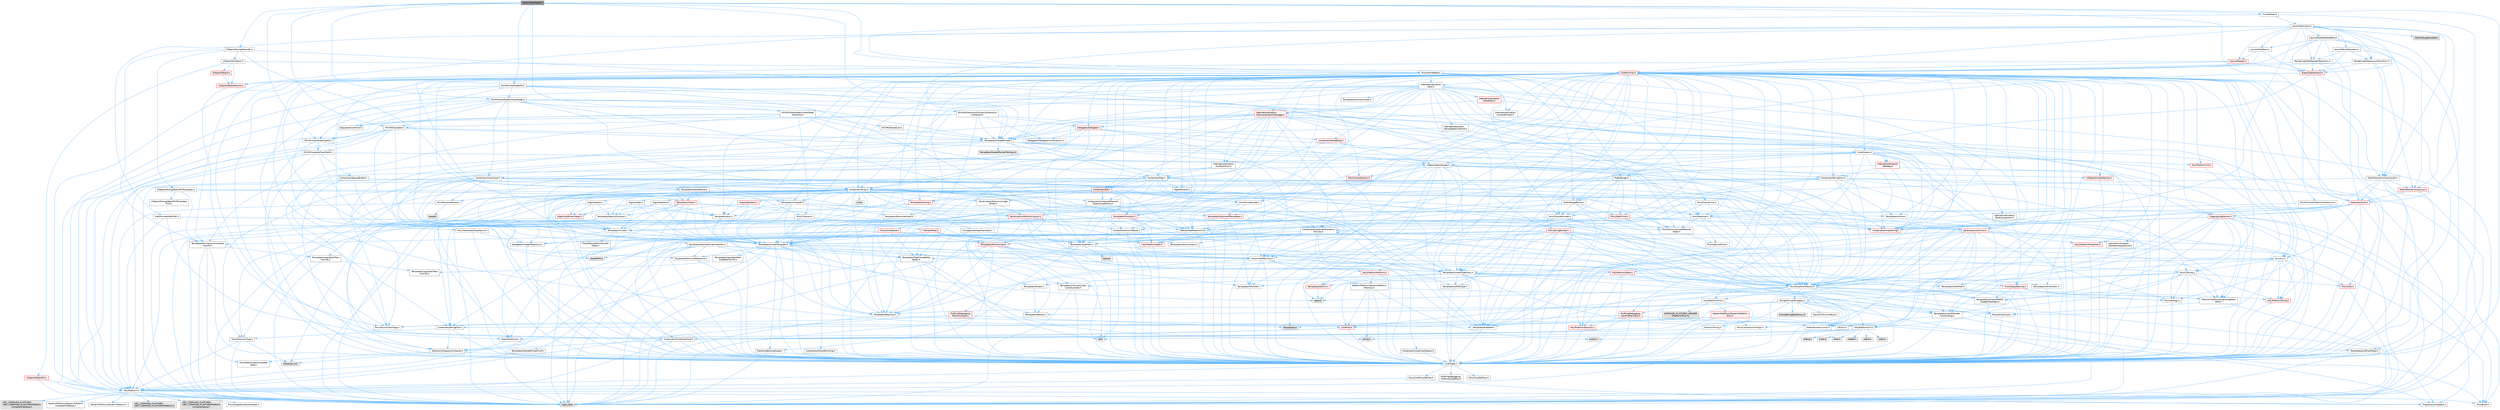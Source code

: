 digraph "EditorViewModel.h"
{
 // INTERACTIVE_SVG=YES
 // LATEX_PDF_SIZE
  bgcolor="transparent";
  edge [fontname=Helvetica,fontsize=10,labelfontname=Helvetica,labelfontsize=10];
  node [fontname=Helvetica,fontsize=10,shape=box,height=0.2,width=0.4];
  Node1 [id="Node000001",label="EditorViewModel.h",height=0.2,width=0.4,color="gray40", fillcolor="grey60", style="filled", fontcolor="black",tooltip=" "];
  Node1 -> Node2 [id="edge1_Node000001_Node000002",color="steelblue1",style="solid",tooltip=" "];
  Node2 [id="Node000002",label="CoreTypes.h",height=0.2,width=0.4,color="grey40", fillcolor="white", style="filled",URL="$dc/dec/CoreTypes_8h.html",tooltip=" "];
  Node2 -> Node3 [id="edge2_Node000002_Node000003",color="steelblue1",style="solid",tooltip=" "];
  Node3 [id="Node000003",label="HAL/Platform.h",height=0.2,width=0.4,color="grey40", fillcolor="white", style="filled",URL="$d9/dd0/Platform_8h.html",tooltip=" "];
  Node3 -> Node4 [id="edge3_Node000003_Node000004",color="steelblue1",style="solid",tooltip=" "];
  Node4 [id="Node000004",label="Misc/Build.h",height=0.2,width=0.4,color="grey40", fillcolor="white", style="filled",URL="$d3/dbb/Build_8h.html",tooltip=" "];
  Node3 -> Node5 [id="edge4_Node000003_Node000005",color="steelblue1",style="solid",tooltip=" "];
  Node5 [id="Node000005",label="Misc/LargeWorldCoordinates.h",height=0.2,width=0.4,color="grey40", fillcolor="white", style="filled",URL="$d2/dcb/LargeWorldCoordinates_8h.html",tooltip=" "];
  Node3 -> Node6 [id="edge5_Node000003_Node000006",color="steelblue1",style="solid",tooltip=" "];
  Node6 [id="Node000006",label="type_traits",height=0.2,width=0.4,color="grey60", fillcolor="#E0E0E0", style="filled",tooltip=" "];
  Node3 -> Node7 [id="edge6_Node000003_Node000007",color="steelblue1",style="solid",tooltip=" "];
  Node7 [id="Node000007",label="PreprocessorHelpers.h",height=0.2,width=0.4,color="grey40", fillcolor="white", style="filled",URL="$db/ddb/PreprocessorHelpers_8h.html",tooltip=" "];
  Node3 -> Node8 [id="edge7_Node000003_Node000008",color="steelblue1",style="solid",tooltip=" "];
  Node8 [id="Node000008",label="UBT_COMPILED_PLATFORM\l/UBT_COMPILED_PLATFORMPlatform\lCompilerPreSetup.h",height=0.2,width=0.4,color="grey60", fillcolor="#E0E0E0", style="filled",tooltip=" "];
  Node3 -> Node9 [id="edge8_Node000003_Node000009",color="steelblue1",style="solid",tooltip=" "];
  Node9 [id="Node000009",label="GenericPlatform/GenericPlatform\lCompilerPreSetup.h",height=0.2,width=0.4,color="grey40", fillcolor="white", style="filled",URL="$d9/dc8/GenericPlatformCompilerPreSetup_8h.html",tooltip=" "];
  Node3 -> Node10 [id="edge9_Node000003_Node000010",color="steelblue1",style="solid",tooltip=" "];
  Node10 [id="Node000010",label="GenericPlatform/GenericPlatform.h",height=0.2,width=0.4,color="grey40", fillcolor="white", style="filled",URL="$d6/d84/GenericPlatform_8h.html",tooltip=" "];
  Node3 -> Node11 [id="edge10_Node000003_Node000011",color="steelblue1",style="solid",tooltip=" "];
  Node11 [id="Node000011",label="UBT_COMPILED_PLATFORM\l/UBT_COMPILED_PLATFORMPlatform.h",height=0.2,width=0.4,color="grey60", fillcolor="#E0E0E0", style="filled",tooltip=" "];
  Node3 -> Node12 [id="edge11_Node000003_Node000012",color="steelblue1",style="solid",tooltip=" "];
  Node12 [id="Node000012",label="UBT_COMPILED_PLATFORM\l/UBT_COMPILED_PLATFORMPlatform\lCompilerSetup.h",height=0.2,width=0.4,color="grey60", fillcolor="#E0E0E0", style="filled",tooltip=" "];
  Node2 -> Node13 [id="edge12_Node000002_Node000013",color="steelblue1",style="solid",tooltip=" "];
  Node13 [id="Node000013",label="ProfilingDebugging\l/UMemoryDefines.h",height=0.2,width=0.4,color="grey40", fillcolor="white", style="filled",URL="$d2/da2/UMemoryDefines_8h.html",tooltip=" "];
  Node2 -> Node14 [id="edge13_Node000002_Node000014",color="steelblue1",style="solid",tooltip=" "];
  Node14 [id="Node000014",label="Misc/CoreMiscDefines.h",height=0.2,width=0.4,color="grey40", fillcolor="white", style="filled",URL="$da/d38/CoreMiscDefines_8h.html",tooltip=" "];
  Node14 -> Node3 [id="edge14_Node000014_Node000003",color="steelblue1",style="solid",tooltip=" "];
  Node14 -> Node7 [id="edge15_Node000014_Node000007",color="steelblue1",style="solid",tooltip=" "];
  Node2 -> Node15 [id="edge16_Node000002_Node000015",color="steelblue1",style="solid",tooltip=" "];
  Node15 [id="Node000015",label="Misc/CoreDefines.h",height=0.2,width=0.4,color="grey40", fillcolor="white", style="filled",URL="$d3/dd2/CoreDefines_8h.html",tooltip=" "];
  Node1 -> Node16 [id="edge17_Node000001_Node000016",color="steelblue1",style="solid",tooltip=" "];
  Node16 [id="Node000016",label="MVVM/ICastable.h",height=0.2,width=0.4,color="grey40", fillcolor="white", style="filled",URL="$de/de7/ICastable_8h.html",tooltip=" "];
  Node16 -> Node3 [id="edge18_Node000016_Node000003",color="steelblue1",style="solid",tooltip=" "];
  Node16 -> Node17 [id="edge19_Node000016_Node000017",color="steelblue1",style="solid",tooltip=" "];
  Node17 [id="Node000017",label="MVVM/ViewModelTypeID.h",height=0.2,width=0.4,color="grey40", fillcolor="white", style="filled",URL="$d7/d3e/ViewModelTypeID_8h.html",tooltip=" "];
  Node17 -> Node2 [id="edge20_Node000017_Node000002",color="steelblue1",style="solid",tooltip=" "];
  Node17 -> Node18 [id="edge21_Node000017_Node000018",color="steelblue1",style="solid",tooltip=" "];
  Node18 [id="Node000018",label="MVVM/CastableTypeTable.h",height=0.2,width=0.4,color="grey40", fillcolor="white", style="filled",URL="$d4/dab/CastableTypeTable_8h.html",tooltip=" "];
  Node18 -> Node2 [id="edge22_Node000018_Node000002",color="steelblue1",style="solid",tooltip=" "];
  Node18 -> Node3 [id="edge23_Node000018_Node000003",color="steelblue1",style="solid",tooltip=" "];
  Node18 -> Node19 [id="edge24_Node000018_Node000019",color="steelblue1",style="solid",tooltip=" "];
  Node19 [id="Node000019",label="Templates/UnrealTemplate.h",height=0.2,width=0.4,color="grey40", fillcolor="white", style="filled",URL="$d4/d24/UnrealTemplate_8h.html",tooltip=" "];
  Node19 -> Node2 [id="edge25_Node000019_Node000002",color="steelblue1",style="solid",tooltip=" "];
  Node19 -> Node20 [id="edge26_Node000019_Node000020",color="steelblue1",style="solid",tooltip=" "];
  Node20 [id="Node000020",label="Templates/IsPointer.h",height=0.2,width=0.4,color="grey40", fillcolor="white", style="filled",URL="$d7/d05/IsPointer_8h.html",tooltip=" "];
  Node20 -> Node2 [id="edge27_Node000020_Node000002",color="steelblue1",style="solid",tooltip=" "];
  Node19 -> Node21 [id="edge28_Node000019_Node000021",color="steelblue1",style="solid",tooltip=" "];
  Node21 [id="Node000021",label="HAL/UnrealMemory.h",height=0.2,width=0.4,color="grey40", fillcolor="white", style="filled",URL="$d9/d96/UnrealMemory_8h.html",tooltip=" "];
  Node21 -> Node2 [id="edge29_Node000021_Node000002",color="steelblue1",style="solid",tooltip=" "];
  Node21 -> Node22 [id="edge30_Node000021_Node000022",color="steelblue1",style="solid",tooltip=" "];
  Node22 [id="Node000022",label="GenericPlatform/GenericPlatform\lMemory.h",height=0.2,width=0.4,color="grey40", fillcolor="white", style="filled",URL="$dd/d22/GenericPlatformMemory_8h.html",tooltip=" "];
  Node22 -> Node23 [id="edge31_Node000022_Node000023",color="steelblue1",style="solid",tooltip=" "];
  Node23 [id="Node000023",label="CoreFwd.h",height=0.2,width=0.4,color="red", fillcolor="#FFF0F0", style="filled",URL="$d1/d1e/CoreFwd_8h.html",tooltip=" "];
  Node23 -> Node2 [id="edge32_Node000023_Node000002",color="steelblue1",style="solid",tooltip=" "];
  Node23 -> Node24 [id="edge33_Node000023_Node000024",color="steelblue1",style="solid",tooltip=" "];
  Node24 [id="Node000024",label="Containers/ContainersFwd.h",height=0.2,width=0.4,color="grey40", fillcolor="white", style="filled",URL="$d4/d0a/ContainersFwd_8h.html",tooltip=" "];
  Node24 -> Node3 [id="edge34_Node000024_Node000003",color="steelblue1",style="solid",tooltip=" "];
  Node24 -> Node2 [id="edge35_Node000024_Node000002",color="steelblue1",style="solid",tooltip=" "];
  Node24 -> Node25 [id="edge36_Node000024_Node000025",color="steelblue1",style="solid",tooltip=" "];
  Node25 [id="Node000025",label="Traits/IsContiguousContainer.h",height=0.2,width=0.4,color="grey40", fillcolor="white", style="filled",URL="$d5/d3c/IsContiguousContainer_8h.html",tooltip=" "];
  Node25 -> Node2 [id="edge37_Node000025_Node000002",color="steelblue1",style="solid",tooltip=" "];
  Node25 -> Node26 [id="edge38_Node000025_Node000026",color="steelblue1",style="solid",tooltip=" "];
  Node26 [id="Node000026",label="Misc/StaticAssertComplete\lType.h",height=0.2,width=0.4,color="grey40", fillcolor="white", style="filled",URL="$d5/d4e/StaticAssertCompleteType_8h.html",tooltip=" "];
  Node25 -> Node27 [id="edge39_Node000025_Node000027",color="steelblue1",style="solid",tooltip=" "];
  Node27 [id="Node000027",label="initializer_list",height=0.2,width=0.4,color="grey60", fillcolor="#E0E0E0", style="filled",tooltip=" "];
  Node23 -> Node28 [id="edge40_Node000023_Node000028",color="steelblue1",style="solid",tooltip=" "];
  Node28 [id="Node000028",label="Math/MathFwd.h",height=0.2,width=0.4,color="grey40", fillcolor="white", style="filled",URL="$d2/d10/MathFwd_8h.html",tooltip=" "];
  Node28 -> Node3 [id="edge41_Node000028_Node000003",color="steelblue1",style="solid",tooltip=" "];
  Node22 -> Node2 [id="edge42_Node000022_Node000002",color="steelblue1",style="solid",tooltip=" "];
  Node22 -> Node30 [id="edge43_Node000022_Node000030",color="steelblue1",style="solid",tooltip=" "];
  Node30 [id="Node000030",label="HAL/PlatformString.h",height=0.2,width=0.4,color="red", fillcolor="#FFF0F0", style="filled",URL="$db/db5/PlatformString_8h.html",tooltip=" "];
  Node30 -> Node2 [id="edge44_Node000030_Node000002",color="steelblue1",style="solid",tooltip=" "];
  Node22 -> Node32 [id="edge45_Node000022_Node000032",color="steelblue1",style="solid",tooltip=" "];
  Node32 [id="Node000032",label="string.h",height=0.2,width=0.4,color="grey60", fillcolor="#E0E0E0", style="filled",tooltip=" "];
  Node22 -> Node33 [id="edge46_Node000022_Node000033",color="steelblue1",style="solid",tooltip=" "];
  Node33 [id="Node000033",label="wchar.h",height=0.2,width=0.4,color="grey60", fillcolor="#E0E0E0", style="filled",tooltip=" "];
  Node21 -> Node34 [id="edge47_Node000021_Node000034",color="steelblue1",style="solid",tooltip=" "];
  Node34 [id="Node000034",label="HAL/MemoryBase.h",height=0.2,width=0.4,color="red", fillcolor="#FFF0F0", style="filled",URL="$d6/d9f/MemoryBase_8h.html",tooltip=" "];
  Node34 -> Node2 [id="edge48_Node000034_Node000002",color="steelblue1",style="solid",tooltip=" "];
  Node34 -> Node35 [id="edge49_Node000034_Node000035",color="steelblue1",style="solid",tooltip=" "];
  Node35 [id="Node000035",label="HAL/PlatformAtomics.h",height=0.2,width=0.4,color="red", fillcolor="#FFF0F0", style="filled",URL="$d3/d36/PlatformAtomics_8h.html",tooltip=" "];
  Node35 -> Node2 [id="edge50_Node000035_Node000002",color="steelblue1",style="solid",tooltip=" "];
  Node34 -> Node38 [id="edge51_Node000034_Node000038",color="steelblue1",style="solid",tooltip=" "];
  Node38 [id="Node000038",label="HAL/PlatformCrt.h",height=0.2,width=0.4,color="grey40", fillcolor="white", style="filled",URL="$d8/d75/PlatformCrt_8h.html",tooltip=" "];
  Node38 -> Node39 [id="edge52_Node000038_Node000039",color="steelblue1",style="solid",tooltip=" "];
  Node39 [id="Node000039",label="new",height=0.2,width=0.4,color="grey60", fillcolor="#E0E0E0", style="filled",tooltip=" "];
  Node38 -> Node33 [id="edge53_Node000038_Node000033",color="steelblue1",style="solid",tooltip=" "];
  Node38 -> Node40 [id="edge54_Node000038_Node000040",color="steelblue1",style="solid",tooltip=" "];
  Node40 [id="Node000040",label="stddef.h",height=0.2,width=0.4,color="grey60", fillcolor="#E0E0E0", style="filled",tooltip=" "];
  Node38 -> Node41 [id="edge55_Node000038_Node000041",color="steelblue1",style="solid",tooltip=" "];
  Node41 [id="Node000041",label="stdlib.h",height=0.2,width=0.4,color="grey60", fillcolor="#E0E0E0", style="filled",tooltip=" "];
  Node38 -> Node42 [id="edge56_Node000038_Node000042",color="steelblue1",style="solid",tooltip=" "];
  Node42 [id="Node000042",label="stdio.h",height=0.2,width=0.4,color="grey60", fillcolor="#E0E0E0", style="filled",tooltip=" "];
  Node38 -> Node43 [id="edge57_Node000038_Node000043",color="steelblue1",style="solid",tooltip=" "];
  Node43 [id="Node000043",label="stdarg.h",height=0.2,width=0.4,color="grey60", fillcolor="#E0E0E0", style="filled",tooltip=" "];
  Node38 -> Node44 [id="edge58_Node000038_Node000044",color="steelblue1",style="solid",tooltip=" "];
  Node44 [id="Node000044",label="math.h",height=0.2,width=0.4,color="grey60", fillcolor="#E0E0E0", style="filled",tooltip=" "];
  Node38 -> Node45 [id="edge59_Node000038_Node000045",color="steelblue1",style="solid",tooltip=" "];
  Node45 [id="Node000045",label="float.h",height=0.2,width=0.4,color="grey60", fillcolor="#E0E0E0", style="filled",tooltip=" "];
  Node38 -> Node32 [id="edge60_Node000038_Node000032",color="steelblue1",style="solid",tooltip=" "];
  Node34 -> Node78 [id="edge61_Node000034_Node000078",color="steelblue1",style="solid",tooltip=" "];
  Node78 [id="Node000078",label="Misc/OutputDevice.h",height=0.2,width=0.4,color="red", fillcolor="#FFF0F0", style="filled",URL="$d7/d32/OutputDevice_8h.html",tooltip=" "];
  Node78 -> Node23 [id="edge62_Node000078_Node000023",color="steelblue1",style="solid",tooltip=" "];
  Node78 -> Node2 [id="edge63_Node000078_Node000002",color="steelblue1",style="solid",tooltip=" "];
  Node78 -> Node70 [id="edge64_Node000078_Node000070",color="steelblue1",style="solid",tooltip=" "];
  Node70 [id="Node000070",label="Misc/VarArgs.h",height=0.2,width=0.4,color="grey40", fillcolor="white", style="filled",URL="$d5/d6f/VarArgs_8h.html",tooltip=" "];
  Node70 -> Node2 [id="edge65_Node000070_Node000002",color="steelblue1",style="solid",tooltip=" "];
  Node78 -> Node65 [id="edge66_Node000078_Node000065",color="steelblue1",style="solid",tooltip=" "];
  Node65 [id="Node000065",label="Templates/IsArrayOrRefOf\lTypeByPredicate.h",height=0.2,width=0.4,color="grey40", fillcolor="white", style="filled",URL="$d6/da1/IsArrayOrRefOfTypeByPredicate_8h.html",tooltip=" "];
  Node65 -> Node2 [id="edge67_Node000065_Node000002",color="steelblue1",style="solid",tooltip=" "];
  Node78 -> Node66 [id="edge68_Node000078_Node000066",color="steelblue1",style="solid",tooltip=" "];
  Node66 [id="Node000066",label="Templates/IsValidVariadic\lFunctionArg.h",height=0.2,width=0.4,color="grey40", fillcolor="white", style="filled",URL="$d0/dc8/IsValidVariadicFunctionArg_8h.html",tooltip=" "];
  Node66 -> Node2 [id="edge69_Node000066_Node000002",color="steelblue1",style="solid",tooltip=" "];
  Node66 -> Node67 [id="edge70_Node000066_Node000067",color="steelblue1",style="solid",tooltip=" "];
  Node67 [id="Node000067",label="IsEnum.h",height=0.2,width=0.4,color="grey40", fillcolor="white", style="filled",URL="$d4/de5/IsEnum_8h.html",tooltip=" "];
  Node66 -> Node6 [id="edge71_Node000066_Node000006",color="steelblue1",style="solid",tooltip=" "];
  Node78 -> Node68 [id="edge72_Node000078_Node000068",color="steelblue1",style="solid",tooltip=" "];
  Node68 [id="Node000068",label="Traits/IsCharEncodingCompatible\lWith.h",height=0.2,width=0.4,color="grey40", fillcolor="white", style="filled",URL="$df/dd1/IsCharEncodingCompatibleWith_8h.html",tooltip=" "];
  Node68 -> Node6 [id="edge73_Node000068_Node000006",color="steelblue1",style="solid",tooltip=" "];
  Node68 -> Node69 [id="edge74_Node000068_Node000069",color="steelblue1",style="solid",tooltip=" "];
  Node69 [id="Node000069",label="Traits/IsCharType.h",height=0.2,width=0.4,color="grey40", fillcolor="white", style="filled",URL="$db/d51/IsCharType_8h.html",tooltip=" "];
  Node69 -> Node2 [id="edge75_Node000069_Node000002",color="steelblue1",style="solid",tooltip=" "];
  Node34 -> Node80 [id="edge76_Node000034_Node000080",color="steelblue1",style="solid",tooltip=" "];
  Node80 [id="Node000080",label="Templates/Atomic.h",height=0.2,width=0.4,color="red", fillcolor="#FFF0F0", style="filled",URL="$d3/d91/Atomic_8h.html",tooltip=" "];
  Node80 -> Node77 [id="edge77_Node000080_Node000077",color="steelblue1",style="solid",tooltip=" "];
  Node77 [id="Node000077",label="atomic",height=0.2,width=0.4,color="grey60", fillcolor="#E0E0E0", style="filled",tooltip=" "];
  Node21 -> Node89 [id="edge78_Node000021_Node000089",color="steelblue1",style="solid",tooltip=" "];
  Node89 [id="Node000089",label="HAL/PlatformMemory.h",height=0.2,width=0.4,color="red", fillcolor="#FFF0F0", style="filled",URL="$de/d68/PlatformMemory_8h.html",tooltip=" "];
  Node89 -> Node2 [id="edge79_Node000089_Node000002",color="steelblue1",style="solid",tooltip=" "];
  Node89 -> Node22 [id="edge80_Node000089_Node000022",color="steelblue1",style="solid",tooltip=" "];
  Node21 -> Node91 [id="edge81_Node000021_Node000091",color="steelblue1",style="solid",tooltip=" "];
  Node91 [id="Node000091",label="ProfilingDebugging\l/MemoryTrace.h",height=0.2,width=0.4,color="red", fillcolor="#FFF0F0", style="filled",URL="$da/dd7/MemoryTrace_8h.html",tooltip=" "];
  Node91 -> Node3 [id="edge82_Node000091_Node000003",color="steelblue1",style="solid",tooltip=" "];
  Node91 -> Node55 [id="edge83_Node000091_Node000055",color="steelblue1",style="solid",tooltip=" "];
  Node55 [id="Node000055",label="Misc/EnumClassFlags.h",height=0.2,width=0.4,color="grey40", fillcolor="white", style="filled",URL="$d8/de7/EnumClassFlags_8h.html",tooltip=" "];
  Node91 -> Node63 [id="edge84_Node000091_Node000063",color="steelblue1",style="solid",tooltip=" "];
  Node63 [id="Node000063",label="Trace/Trace.h",height=0.2,width=0.4,color="grey60", fillcolor="#E0E0E0", style="filled",tooltip=" "];
  Node21 -> Node20 [id="edge85_Node000021_Node000020",color="steelblue1",style="solid",tooltip=" "];
  Node19 -> Node92 [id="edge86_Node000019_Node000092",color="steelblue1",style="solid",tooltip=" "];
  Node92 [id="Node000092",label="Templates/CopyQualifiers\lAndRefsFromTo.h",height=0.2,width=0.4,color="grey40", fillcolor="white", style="filled",URL="$d3/db3/CopyQualifiersAndRefsFromTo_8h.html",tooltip=" "];
  Node92 -> Node93 [id="edge87_Node000092_Node000093",color="steelblue1",style="solid",tooltip=" "];
  Node93 [id="Node000093",label="Templates/CopyQualifiers\lFromTo.h",height=0.2,width=0.4,color="grey40", fillcolor="white", style="filled",URL="$d5/db4/CopyQualifiersFromTo_8h.html",tooltip=" "];
  Node19 -> Node94 [id="edge88_Node000019_Node000094",color="steelblue1",style="solid",tooltip=" "];
  Node94 [id="Node000094",label="Templates/UnrealTypeTraits.h",height=0.2,width=0.4,color="grey40", fillcolor="white", style="filled",URL="$d2/d2d/UnrealTypeTraits_8h.html",tooltip=" "];
  Node94 -> Node2 [id="edge89_Node000094_Node000002",color="steelblue1",style="solid",tooltip=" "];
  Node94 -> Node20 [id="edge90_Node000094_Node000020",color="steelblue1",style="solid",tooltip=" "];
  Node94 -> Node47 [id="edge91_Node000094_Node000047",color="steelblue1",style="solid",tooltip=" "];
  Node47 [id="Node000047",label="Misc/AssertionMacros.h",height=0.2,width=0.4,color="grey40", fillcolor="white", style="filled",URL="$d0/dfa/AssertionMacros_8h.html",tooltip=" "];
  Node47 -> Node2 [id="edge92_Node000047_Node000002",color="steelblue1",style="solid",tooltip=" "];
  Node47 -> Node3 [id="edge93_Node000047_Node000003",color="steelblue1",style="solid",tooltip=" "];
  Node47 -> Node48 [id="edge94_Node000047_Node000048",color="steelblue1",style="solid",tooltip=" "];
  Node48 [id="Node000048",label="HAL/PlatformMisc.h",height=0.2,width=0.4,color="grey40", fillcolor="white", style="filled",URL="$d0/df5/PlatformMisc_8h.html",tooltip=" "];
  Node48 -> Node2 [id="edge95_Node000048_Node000002",color="steelblue1",style="solid",tooltip=" "];
  Node48 -> Node49 [id="edge96_Node000048_Node000049",color="steelblue1",style="solid",tooltip=" "];
  Node49 [id="Node000049",label="GenericPlatform/GenericPlatform\lMisc.h",height=0.2,width=0.4,color="red", fillcolor="#FFF0F0", style="filled",URL="$db/d9a/GenericPlatformMisc_8h.html",tooltip=" "];
  Node49 -> Node50 [id="edge97_Node000049_Node000050",color="steelblue1",style="solid",tooltip=" "];
  Node50 [id="Node000050",label="Containers/StringFwd.h",height=0.2,width=0.4,color="grey40", fillcolor="white", style="filled",URL="$df/d37/StringFwd_8h.html",tooltip=" "];
  Node50 -> Node2 [id="edge98_Node000050_Node000002",color="steelblue1",style="solid",tooltip=" "];
  Node50 -> Node51 [id="edge99_Node000050_Node000051",color="steelblue1",style="solid",tooltip=" "];
  Node51 [id="Node000051",label="Traits/ElementType.h",height=0.2,width=0.4,color="grey40", fillcolor="white", style="filled",URL="$d5/d4f/ElementType_8h.html",tooltip=" "];
  Node51 -> Node3 [id="edge100_Node000051_Node000003",color="steelblue1",style="solid",tooltip=" "];
  Node51 -> Node27 [id="edge101_Node000051_Node000027",color="steelblue1",style="solid",tooltip=" "];
  Node51 -> Node6 [id="edge102_Node000051_Node000006",color="steelblue1",style="solid",tooltip=" "];
  Node50 -> Node25 [id="edge103_Node000050_Node000025",color="steelblue1",style="solid",tooltip=" "];
  Node49 -> Node23 [id="edge104_Node000049_Node000023",color="steelblue1",style="solid",tooltip=" "];
  Node49 -> Node2 [id="edge105_Node000049_Node000002",color="steelblue1",style="solid",tooltip=" "];
  Node49 -> Node38 [id="edge106_Node000049_Node000038",color="steelblue1",style="solid",tooltip=" "];
  Node49 -> Node53 [id="edge107_Node000049_Node000053",color="steelblue1",style="solid",tooltip=" "];
  Node53 [id="Node000053",label="Math/NumericLimits.h",height=0.2,width=0.4,color="grey40", fillcolor="white", style="filled",URL="$df/d1b/NumericLimits_8h.html",tooltip=" "];
  Node53 -> Node2 [id="edge108_Node000053_Node000002",color="steelblue1",style="solid",tooltip=" "];
  Node49 -> Node54 [id="edge109_Node000049_Node000054",color="steelblue1",style="solid",tooltip=" "];
  Node54 [id="Node000054",label="Misc/CompressionFlags.h",height=0.2,width=0.4,color="grey40", fillcolor="white", style="filled",URL="$d9/d76/CompressionFlags_8h.html",tooltip=" "];
  Node49 -> Node55 [id="edge110_Node000049_Node000055",color="steelblue1",style="solid",tooltip=" "];
  Node48 -> Node58 [id="edge111_Node000048_Node000058",color="steelblue1",style="solid",tooltip=" "];
  Node58 [id="Node000058",label="COMPILED_PLATFORM_HEADER\l(PlatformMisc.h)",height=0.2,width=0.4,color="grey60", fillcolor="#E0E0E0", style="filled",tooltip=" "];
  Node48 -> Node59 [id="edge112_Node000048_Node000059",color="steelblue1",style="solid",tooltip=" "];
  Node59 [id="Node000059",label="ProfilingDebugging\l/CpuProfilerTrace.h",height=0.2,width=0.4,color="red", fillcolor="#FFF0F0", style="filled",URL="$da/dcb/CpuProfilerTrace_8h.html",tooltip=" "];
  Node59 -> Node2 [id="edge113_Node000059_Node000002",color="steelblue1",style="solid",tooltip=" "];
  Node59 -> Node24 [id="edge114_Node000059_Node000024",color="steelblue1",style="solid",tooltip=" "];
  Node59 -> Node35 [id="edge115_Node000059_Node000035",color="steelblue1",style="solid",tooltip=" "];
  Node59 -> Node7 [id="edge116_Node000059_Node000007",color="steelblue1",style="solid",tooltip=" "];
  Node59 -> Node4 [id="edge117_Node000059_Node000004",color="steelblue1",style="solid",tooltip=" "];
  Node59 -> Node63 [id="edge118_Node000059_Node000063",color="steelblue1",style="solid",tooltip=" "];
  Node47 -> Node7 [id="edge119_Node000047_Node000007",color="steelblue1",style="solid",tooltip=" "];
  Node47 -> Node64 [id="edge120_Node000047_Node000064",color="steelblue1",style="solid",tooltip=" "];
  Node64 [id="Node000064",label="Templates/EnableIf.h",height=0.2,width=0.4,color="grey40", fillcolor="white", style="filled",URL="$d7/d60/EnableIf_8h.html",tooltip=" "];
  Node64 -> Node2 [id="edge121_Node000064_Node000002",color="steelblue1",style="solid",tooltip=" "];
  Node47 -> Node65 [id="edge122_Node000047_Node000065",color="steelblue1",style="solid",tooltip=" "];
  Node47 -> Node66 [id="edge123_Node000047_Node000066",color="steelblue1",style="solid",tooltip=" "];
  Node47 -> Node68 [id="edge124_Node000047_Node000068",color="steelblue1",style="solid",tooltip=" "];
  Node47 -> Node70 [id="edge125_Node000047_Node000070",color="steelblue1",style="solid",tooltip=" "];
  Node47 -> Node71 [id="edge126_Node000047_Node000071",color="steelblue1",style="solid",tooltip=" "];
  Node71 [id="Node000071",label="String/FormatStringSan.h",height=0.2,width=0.4,color="grey40", fillcolor="white", style="filled",URL="$d3/d8b/FormatStringSan_8h.html",tooltip=" "];
  Node71 -> Node6 [id="edge127_Node000071_Node000006",color="steelblue1",style="solid",tooltip=" "];
  Node71 -> Node2 [id="edge128_Node000071_Node000002",color="steelblue1",style="solid",tooltip=" "];
  Node71 -> Node72 [id="edge129_Node000071_Node000072",color="steelblue1",style="solid",tooltip=" "];
  Node72 [id="Node000072",label="Templates/Requires.h",height=0.2,width=0.4,color="grey40", fillcolor="white", style="filled",URL="$dc/d96/Requires_8h.html",tooltip=" "];
  Node72 -> Node64 [id="edge130_Node000072_Node000064",color="steelblue1",style="solid",tooltip=" "];
  Node72 -> Node6 [id="edge131_Node000072_Node000006",color="steelblue1",style="solid",tooltip=" "];
  Node71 -> Node73 [id="edge132_Node000071_Node000073",color="steelblue1",style="solid",tooltip=" "];
  Node73 [id="Node000073",label="Templates/Identity.h",height=0.2,width=0.4,color="grey40", fillcolor="white", style="filled",URL="$d0/dd5/Identity_8h.html",tooltip=" "];
  Node71 -> Node66 [id="edge133_Node000071_Node000066",color="steelblue1",style="solid",tooltip=" "];
  Node71 -> Node69 [id="edge134_Node000071_Node000069",color="steelblue1",style="solid",tooltip=" "];
  Node71 -> Node74 [id="edge135_Node000071_Node000074",color="steelblue1",style="solid",tooltip=" "];
  Node74 [id="Node000074",label="Traits/IsTEnumAsByte.h",height=0.2,width=0.4,color="grey40", fillcolor="white", style="filled",URL="$d1/de6/IsTEnumAsByte_8h.html",tooltip=" "];
  Node71 -> Node75 [id="edge136_Node000071_Node000075",color="steelblue1",style="solid",tooltip=" "];
  Node75 [id="Node000075",label="Traits/IsTString.h",height=0.2,width=0.4,color="grey40", fillcolor="white", style="filled",URL="$d0/df8/IsTString_8h.html",tooltip=" "];
  Node75 -> Node24 [id="edge137_Node000075_Node000024",color="steelblue1",style="solid",tooltip=" "];
  Node71 -> Node24 [id="edge138_Node000071_Node000024",color="steelblue1",style="solid",tooltip=" "];
  Node71 -> Node76 [id="edge139_Node000071_Node000076",color="steelblue1",style="solid",tooltip=" "];
  Node76 [id="Node000076",label="FormatStringSanErrors.inl",height=0.2,width=0.4,color="grey60", fillcolor="#E0E0E0", style="filled",tooltip=" "];
  Node47 -> Node77 [id="edge140_Node000047_Node000077",color="steelblue1",style="solid",tooltip=" "];
  Node94 -> Node85 [id="edge141_Node000094_Node000085",color="steelblue1",style="solid",tooltip=" "];
  Node85 [id="Node000085",label="Templates/AndOrNot.h",height=0.2,width=0.4,color="grey40", fillcolor="white", style="filled",URL="$db/d0a/AndOrNot_8h.html",tooltip=" "];
  Node85 -> Node2 [id="edge142_Node000085_Node000002",color="steelblue1",style="solid",tooltip=" "];
  Node94 -> Node64 [id="edge143_Node000094_Node000064",color="steelblue1",style="solid",tooltip=" "];
  Node94 -> Node95 [id="edge144_Node000094_Node000095",color="steelblue1",style="solid",tooltip=" "];
  Node95 [id="Node000095",label="Templates/IsArithmetic.h",height=0.2,width=0.4,color="grey40", fillcolor="white", style="filled",URL="$d2/d5d/IsArithmetic_8h.html",tooltip=" "];
  Node95 -> Node2 [id="edge145_Node000095_Node000002",color="steelblue1",style="solid",tooltip=" "];
  Node94 -> Node67 [id="edge146_Node000094_Node000067",color="steelblue1",style="solid",tooltip=" "];
  Node94 -> Node96 [id="edge147_Node000094_Node000096",color="steelblue1",style="solid",tooltip=" "];
  Node96 [id="Node000096",label="Templates/Models.h",height=0.2,width=0.4,color="grey40", fillcolor="white", style="filled",URL="$d3/d0c/Models_8h.html",tooltip=" "];
  Node96 -> Node73 [id="edge148_Node000096_Node000073",color="steelblue1",style="solid",tooltip=" "];
  Node94 -> Node97 [id="edge149_Node000094_Node000097",color="steelblue1",style="solid",tooltip=" "];
  Node97 [id="Node000097",label="Templates/IsPODType.h",height=0.2,width=0.4,color="grey40", fillcolor="white", style="filled",URL="$d7/db1/IsPODType_8h.html",tooltip=" "];
  Node97 -> Node2 [id="edge150_Node000097_Node000002",color="steelblue1",style="solid",tooltip=" "];
  Node94 -> Node98 [id="edge151_Node000094_Node000098",color="steelblue1",style="solid",tooltip=" "];
  Node98 [id="Node000098",label="Templates/IsUECoreType.h",height=0.2,width=0.4,color="grey40", fillcolor="white", style="filled",URL="$d1/db8/IsUECoreType_8h.html",tooltip=" "];
  Node98 -> Node2 [id="edge152_Node000098_Node000002",color="steelblue1",style="solid",tooltip=" "];
  Node98 -> Node6 [id="edge153_Node000098_Node000006",color="steelblue1",style="solid",tooltip=" "];
  Node94 -> Node86 [id="edge154_Node000094_Node000086",color="steelblue1",style="solid",tooltip=" "];
  Node86 [id="Node000086",label="Templates/IsTriviallyCopy\lConstructible.h",height=0.2,width=0.4,color="grey40", fillcolor="white", style="filled",URL="$d3/d78/IsTriviallyCopyConstructible_8h.html",tooltip=" "];
  Node86 -> Node2 [id="edge155_Node000086_Node000002",color="steelblue1",style="solid",tooltip=" "];
  Node86 -> Node6 [id="edge156_Node000086_Node000006",color="steelblue1",style="solid",tooltip=" "];
  Node19 -> Node99 [id="edge157_Node000019_Node000099",color="steelblue1",style="solid",tooltip=" "];
  Node99 [id="Node000099",label="Templates/RemoveReference.h",height=0.2,width=0.4,color="grey40", fillcolor="white", style="filled",URL="$da/dbe/RemoveReference_8h.html",tooltip=" "];
  Node99 -> Node2 [id="edge158_Node000099_Node000002",color="steelblue1",style="solid",tooltip=" "];
  Node19 -> Node72 [id="edge159_Node000019_Node000072",color="steelblue1",style="solid",tooltip=" "];
  Node19 -> Node100 [id="edge160_Node000019_Node000100",color="steelblue1",style="solid",tooltip=" "];
  Node100 [id="Node000100",label="Templates/TypeCompatible\lBytes.h",height=0.2,width=0.4,color="grey40", fillcolor="white", style="filled",URL="$df/d0a/TypeCompatibleBytes_8h.html",tooltip=" "];
  Node100 -> Node2 [id="edge161_Node000100_Node000002",color="steelblue1",style="solid",tooltip=" "];
  Node100 -> Node32 [id="edge162_Node000100_Node000032",color="steelblue1",style="solid",tooltip=" "];
  Node100 -> Node39 [id="edge163_Node000100_Node000039",color="steelblue1",style="solid",tooltip=" "];
  Node100 -> Node6 [id="edge164_Node000100_Node000006",color="steelblue1",style="solid",tooltip=" "];
  Node19 -> Node73 [id="edge165_Node000019_Node000073",color="steelblue1",style="solid",tooltip=" "];
  Node19 -> Node25 [id="edge166_Node000019_Node000025",color="steelblue1",style="solid",tooltip=" "];
  Node19 -> Node101 [id="edge167_Node000019_Node000101",color="steelblue1",style="solid",tooltip=" "];
  Node101 [id="Node000101",label="Traits/UseBitwiseSwap.h",height=0.2,width=0.4,color="grey40", fillcolor="white", style="filled",URL="$db/df3/UseBitwiseSwap_8h.html",tooltip=" "];
  Node101 -> Node2 [id="edge168_Node000101_Node000002",color="steelblue1",style="solid",tooltip=" "];
  Node101 -> Node6 [id="edge169_Node000101_Node000006",color="steelblue1",style="solid",tooltip=" "];
  Node19 -> Node6 [id="edge170_Node000019_Node000006",color="steelblue1",style="solid",tooltip=" "];
  Node18 -> Node102 [id="edge171_Node000018_Node000102",color="steelblue1",style="solid",tooltip=" "];
  Node102 [id="Node000102",label="Containers/SparseBitSet.h",height=0.2,width=0.4,color="grey40", fillcolor="white", style="filled",URL="$d5/d37/SparseBitSet_8h.html",tooltip=" "];
  Node102 -> Node2 [id="edge172_Node000102_Node000002",color="steelblue1",style="solid",tooltip=" "];
  Node102 -> Node19 [id="edge173_Node000102_Node000019",color="steelblue1",style="solid",tooltip=" "];
  Node102 -> Node103 [id="edge174_Node000102_Node000103",color="steelblue1",style="solid",tooltip=" "];
  Node103 [id="Node000103",label="Containers/Array.h",height=0.2,width=0.4,color="grey40", fillcolor="white", style="filled",URL="$df/dd0/Array_8h.html",tooltip=" "];
  Node103 -> Node2 [id="edge175_Node000103_Node000002",color="steelblue1",style="solid",tooltip=" "];
  Node103 -> Node47 [id="edge176_Node000103_Node000047",color="steelblue1",style="solid",tooltip=" "];
  Node103 -> Node104 [id="edge177_Node000103_Node000104",color="steelblue1",style="solid",tooltip=" "];
  Node104 [id="Node000104",label="Misc/IntrusiveUnsetOptional\lState.h",height=0.2,width=0.4,color="grey40", fillcolor="white", style="filled",URL="$d2/d0a/IntrusiveUnsetOptionalState_8h.html",tooltip=" "];
  Node104 -> Node105 [id="edge178_Node000104_Node000105",color="steelblue1",style="solid",tooltip=" "];
  Node105 [id="Node000105",label="Misc/OptionalFwd.h",height=0.2,width=0.4,color="grey40", fillcolor="white", style="filled",URL="$dc/d50/OptionalFwd_8h.html",tooltip=" "];
  Node103 -> Node106 [id="edge179_Node000103_Node000106",color="steelblue1",style="solid",tooltip=" "];
  Node106 [id="Node000106",label="Misc/ReverseIterate.h",height=0.2,width=0.4,color="grey40", fillcolor="white", style="filled",URL="$db/de3/ReverseIterate_8h.html",tooltip=" "];
  Node106 -> Node3 [id="edge180_Node000106_Node000003",color="steelblue1",style="solid",tooltip=" "];
  Node106 -> Node107 [id="edge181_Node000106_Node000107",color="steelblue1",style="solid",tooltip=" "];
  Node107 [id="Node000107",label="iterator",height=0.2,width=0.4,color="grey60", fillcolor="#E0E0E0", style="filled",tooltip=" "];
  Node103 -> Node21 [id="edge182_Node000103_Node000021",color="steelblue1",style="solid",tooltip=" "];
  Node103 -> Node94 [id="edge183_Node000103_Node000094",color="steelblue1",style="solid",tooltip=" "];
  Node103 -> Node19 [id="edge184_Node000103_Node000019",color="steelblue1",style="solid",tooltip=" "];
  Node103 -> Node108 [id="edge185_Node000103_Node000108",color="steelblue1",style="solid",tooltip=" "];
  Node108 [id="Node000108",label="Containers/AllowShrinking.h",height=0.2,width=0.4,color="grey40", fillcolor="white", style="filled",URL="$d7/d1a/AllowShrinking_8h.html",tooltip=" "];
  Node108 -> Node2 [id="edge186_Node000108_Node000002",color="steelblue1",style="solid",tooltip=" "];
  Node103 -> Node109 [id="edge187_Node000103_Node000109",color="steelblue1",style="solid",tooltip=" "];
  Node109 [id="Node000109",label="Containers/ContainerAllocation\lPolicies.h",height=0.2,width=0.4,color="grey40", fillcolor="white", style="filled",URL="$d7/dff/ContainerAllocationPolicies_8h.html",tooltip=" "];
  Node109 -> Node2 [id="edge188_Node000109_Node000002",color="steelblue1",style="solid",tooltip=" "];
  Node109 -> Node110 [id="edge189_Node000109_Node000110",color="steelblue1",style="solid",tooltip=" "];
  Node110 [id="Node000110",label="Containers/ContainerHelpers.h",height=0.2,width=0.4,color="grey40", fillcolor="white", style="filled",URL="$d7/d33/ContainerHelpers_8h.html",tooltip=" "];
  Node110 -> Node2 [id="edge190_Node000110_Node000002",color="steelblue1",style="solid",tooltip=" "];
  Node109 -> Node109 [id="edge191_Node000109_Node000109",color="steelblue1",style="solid",tooltip=" "];
  Node109 -> Node111 [id="edge192_Node000109_Node000111",color="steelblue1",style="solid",tooltip=" "];
  Node111 [id="Node000111",label="HAL/PlatformMath.h",height=0.2,width=0.4,color="red", fillcolor="#FFF0F0", style="filled",URL="$dc/d53/PlatformMath_8h.html",tooltip=" "];
  Node111 -> Node2 [id="edge193_Node000111_Node000002",color="steelblue1",style="solid",tooltip=" "];
  Node109 -> Node21 [id="edge194_Node000109_Node000021",color="steelblue1",style="solid",tooltip=" "];
  Node109 -> Node53 [id="edge195_Node000109_Node000053",color="steelblue1",style="solid",tooltip=" "];
  Node109 -> Node47 [id="edge196_Node000109_Node000047",color="steelblue1",style="solid",tooltip=" "];
  Node109 -> Node119 [id="edge197_Node000109_Node000119",color="steelblue1",style="solid",tooltip=" "];
  Node119 [id="Node000119",label="Templates/IsPolymorphic.h",height=0.2,width=0.4,color="grey40", fillcolor="white", style="filled",URL="$dc/d20/IsPolymorphic_8h.html",tooltip=" "];
  Node109 -> Node120 [id="edge198_Node000109_Node000120",color="steelblue1",style="solid",tooltip=" "];
  Node120 [id="Node000120",label="Templates/MemoryOps.h",height=0.2,width=0.4,color="red", fillcolor="#FFF0F0", style="filled",URL="$db/dea/MemoryOps_8h.html",tooltip=" "];
  Node120 -> Node2 [id="edge199_Node000120_Node000002",color="steelblue1",style="solid",tooltip=" "];
  Node120 -> Node21 [id="edge200_Node000120_Node000021",color="steelblue1",style="solid",tooltip=" "];
  Node120 -> Node86 [id="edge201_Node000120_Node000086",color="steelblue1",style="solid",tooltip=" "];
  Node120 -> Node72 [id="edge202_Node000120_Node000072",color="steelblue1",style="solid",tooltip=" "];
  Node120 -> Node94 [id="edge203_Node000120_Node000094",color="steelblue1",style="solid",tooltip=" "];
  Node120 -> Node101 [id="edge204_Node000120_Node000101",color="steelblue1",style="solid",tooltip=" "];
  Node120 -> Node39 [id="edge205_Node000120_Node000039",color="steelblue1",style="solid",tooltip=" "];
  Node120 -> Node6 [id="edge206_Node000120_Node000006",color="steelblue1",style="solid",tooltip=" "];
  Node109 -> Node100 [id="edge207_Node000109_Node000100",color="steelblue1",style="solid",tooltip=" "];
  Node109 -> Node6 [id="edge208_Node000109_Node000006",color="steelblue1",style="solid",tooltip=" "];
  Node103 -> Node121 [id="edge209_Node000103_Node000121",color="steelblue1",style="solid",tooltip=" "];
  Node121 [id="Node000121",label="Containers/ContainerElement\lTypeCompatibility.h",height=0.2,width=0.4,color="grey40", fillcolor="white", style="filled",URL="$df/ddf/ContainerElementTypeCompatibility_8h.html",tooltip=" "];
  Node121 -> Node2 [id="edge210_Node000121_Node000002",color="steelblue1",style="solid",tooltip=" "];
  Node121 -> Node94 [id="edge211_Node000121_Node000094",color="steelblue1",style="solid",tooltip=" "];
  Node103 -> Node122 [id="edge212_Node000103_Node000122",color="steelblue1",style="solid",tooltip=" "];
  Node122 [id="Node000122",label="Serialization/Archive.h",height=0.2,width=0.4,color="red", fillcolor="#FFF0F0", style="filled",URL="$d7/d3b/Archive_8h.html",tooltip=" "];
  Node122 -> Node23 [id="edge213_Node000122_Node000023",color="steelblue1",style="solid",tooltip=" "];
  Node122 -> Node2 [id="edge214_Node000122_Node000002",color="steelblue1",style="solid",tooltip=" "];
  Node122 -> Node123 [id="edge215_Node000122_Node000123",color="steelblue1",style="solid",tooltip=" "];
  Node123 [id="Node000123",label="HAL/PlatformProperties.h",height=0.2,width=0.4,color="red", fillcolor="#FFF0F0", style="filled",URL="$d9/db0/PlatformProperties_8h.html",tooltip=" "];
  Node123 -> Node2 [id="edge216_Node000123_Node000002",color="steelblue1",style="solid",tooltip=" "];
  Node122 -> Node126 [id="edge217_Node000122_Node000126",color="steelblue1",style="solid",tooltip=" "];
  Node126 [id="Node000126",label="Internationalization\l/TextNamespaceFwd.h",height=0.2,width=0.4,color="grey40", fillcolor="white", style="filled",URL="$d8/d97/TextNamespaceFwd_8h.html",tooltip=" "];
  Node126 -> Node2 [id="edge218_Node000126_Node000002",color="steelblue1",style="solid",tooltip=" "];
  Node122 -> Node28 [id="edge219_Node000122_Node000028",color="steelblue1",style="solid",tooltip=" "];
  Node122 -> Node47 [id="edge220_Node000122_Node000047",color="steelblue1",style="solid",tooltip=" "];
  Node122 -> Node4 [id="edge221_Node000122_Node000004",color="steelblue1",style="solid",tooltip=" "];
  Node122 -> Node54 [id="edge222_Node000122_Node000054",color="steelblue1",style="solid",tooltip=" "];
  Node122 -> Node70 [id="edge223_Node000122_Node000070",color="steelblue1",style="solid",tooltip=" "];
  Node122 -> Node64 [id="edge224_Node000122_Node000064",color="steelblue1",style="solid",tooltip=" "];
  Node122 -> Node65 [id="edge225_Node000122_Node000065",color="steelblue1",style="solid",tooltip=" "];
  Node122 -> Node66 [id="edge226_Node000122_Node000066",color="steelblue1",style="solid",tooltip=" "];
  Node122 -> Node19 [id="edge227_Node000122_Node000019",color="steelblue1",style="solid",tooltip=" "];
  Node122 -> Node68 [id="edge228_Node000122_Node000068",color="steelblue1",style="solid",tooltip=" "];
  Node103 -> Node132 [id="edge229_Node000103_Node000132",color="steelblue1",style="solid",tooltip=" "];
  Node132 [id="Node000132",label="Serialization/MemoryImage\lWriter.h",height=0.2,width=0.4,color="grey40", fillcolor="white", style="filled",URL="$d0/d08/MemoryImageWriter_8h.html",tooltip=" "];
  Node132 -> Node2 [id="edge230_Node000132_Node000002",color="steelblue1",style="solid",tooltip=" "];
  Node132 -> Node133 [id="edge231_Node000132_Node000133",color="steelblue1",style="solid",tooltip=" "];
  Node133 [id="Node000133",label="Serialization/MemoryLayout.h",height=0.2,width=0.4,color="red", fillcolor="#FFF0F0", style="filled",URL="$d7/d66/MemoryLayout_8h.html",tooltip=" "];
  Node133 -> Node136 [id="edge232_Node000133_Node000136",color="steelblue1",style="solid",tooltip=" "];
  Node136 [id="Node000136",label="Containers/EnumAsByte.h",height=0.2,width=0.4,color="grey40", fillcolor="white", style="filled",URL="$d6/d9a/EnumAsByte_8h.html",tooltip=" "];
  Node136 -> Node2 [id="edge233_Node000136_Node000002",color="steelblue1",style="solid",tooltip=" "];
  Node136 -> Node97 [id="edge234_Node000136_Node000097",color="steelblue1",style="solid",tooltip=" "];
  Node136 -> Node137 [id="edge235_Node000136_Node000137",color="steelblue1",style="solid",tooltip=" "];
  Node137 [id="Node000137",label="Templates/TypeHash.h",height=0.2,width=0.4,color="grey40", fillcolor="white", style="filled",URL="$d1/d62/TypeHash_8h.html",tooltip=" "];
  Node137 -> Node2 [id="edge236_Node000137_Node000002",color="steelblue1",style="solid",tooltip=" "];
  Node137 -> Node72 [id="edge237_Node000137_Node000072",color="steelblue1",style="solid",tooltip=" "];
  Node137 -> Node138 [id="edge238_Node000137_Node000138",color="steelblue1",style="solid",tooltip=" "];
  Node138 [id="Node000138",label="Misc/Crc.h",height=0.2,width=0.4,color="grey40", fillcolor="white", style="filled",URL="$d4/dd2/Crc_8h.html",tooltip=" "];
  Node138 -> Node2 [id="edge239_Node000138_Node000002",color="steelblue1",style="solid",tooltip=" "];
  Node138 -> Node30 [id="edge240_Node000138_Node000030",color="steelblue1",style="solid",tooltip=" "];
  Node138 -> Node47 [id="edge241_Node000138_Node000047",color="steelblue1",style="solid",tooltip=" "];
  Node138 -> Node139 [id="edge242_Node000138_Node000139",color="steelblue1",style="solid",tooltip=" "];
  Node139 [id="Node000139",label="Misc/CString.h",height=0.2,width=0.4,color="grey40", fillcolor="white", style="filled",URL="$d2/d49/CString_8h.html",tooltip=" "];
  Node139 -> Node2 [id="edge243_Node000139_Node000002",color="steelblue1",style="solid",tooltip=" "];
  Node139 -> Node38 [id="edge244_Node000139_Node000038",color="steelblue1",style="solid",tooltip=" "];
  Node139 -> Node30 [id="edge245_Node000139_Node000030",color="steelblue1",style="solid",tooltip=" "];
  Node139 -> Node47 [id="edge246_Node000139_Node000047",color="steelblue1",style="solid",tooltip=" "];
  Node139 -> Node140 [id="edge247_Node000139_Node000140",color="steelblue1",style="solid",tooltip=" "];
  Node140 [id="Node000140",label="Misc/Char.h",height=0.2,width=0.4,color="red", fillcolor="#FFF0F0", style="filled",URL="$d0/d58/Char_8h.html",tooltip=" "];
  Node140 -> Node2 [id="edge248_Node000140_Node000002",color="steelblue1",style="solid",tooltip=" "];
  Node140 -> Node6 [id="edge249_Node000140_Node000006",color="steelblue1",style="solid",tooltip=" "];
  Node139 -> Node70 [id="edge250_Node000139_Node000070",color="steelblue1",style="solid",tooltip=" "];
  Node139 -> Node65 [id="edge251_Node000139_Node000065",color="steelblue1",style="solid",tooltip=" "];
  Node139 -> Node66 [id="edge252_Node000139_Node000066",color="steelblue1",style="solid",tooltip=" "];
  Node139 -> Node68 [id="edge253_Node000139_Node000068",color="steelblue1",style="solid",tooltip=" "];
  Node138 -> Node140 [id="edge254_Node000138_Node000140",color="steelblue1",style="solid",tooltip=" "];
  Node138 -> Node94 [id="edge255_Node000138_Node000094",color="steelblue1",style="solid",tooltip=" "];
  Node138 -> Node69 [id="edge256_Node000138_Node000069",color="steelblue1",style="solid",tooltip=" "];
  Node137 -> Node143 [id="edge257_Node000137_Node000143",color="steelblue1",style="solid",tooltip=" "];
  Node143 [id="Node000143",label="stdint.h",height=0.2,width=0.4,color="grey60", fillcolor="#E0E0E0", style="filled",tooltip=" "];
  Node137 -> Node6 [id="edge258_Node000137_Node000006",color="steelblue1",style="solid",tooltip=" "];
  Node133 -> Node50 [id="edge259_Node000133_Node000050",color="steelblue1",style="solid",tooltip=" "];
  Node133 -> Node21 [id="edge260_Node000133_Node000021",color="steelblue1",style="solid",tooltip=" "];
  Node133 -> Node64 [id="edge261_Node000133_Node000064",color="steelblue1",style="solid",tooltip=" "];
  Node133 -> Node119 [id="edge262_Node000133_Node000119",color="steelblue1",style="solid",tooltip=" "];
  Node133 -> Node96 [id="edge263_Node000133_Node000096",color="steelblue1",style="solid",tooltip=" "];
  Node133 -> Node19 [id="edge264_Node000133_Node000019",color="steelblue1",style="solid",tooltip=" "];
  Node103 -> Node146 [id="edge265_Node000103_Node000146",color="steelblue1",style="solid",tooltip=" "];
  Node146 [id="Node000146",label="Algo/Heapify.h",height=0.2,width=0.4,color="grey40", fillcolor="white", style="filled",URL="$d0/d2a/Heapify_8h.html",tooltip=" "];
  Node146 -> Node147 [id="edge266_Node000146_Node000147",color="steelblue1",style="solid",tooltip=" "];
  Node147 [id="Node000147",label="Algo/Impl/BinaryHeap.h",height=0.2,width=0.4,color="red", fillcolor="#FFF0F0", style="filled",URL="$d7/da3/Algo_2Impl_2BinaryHeap_8h.html",tooltip=" "];
  Node147 -> Node148 [id="edge267_Node000147_Node000148",color="steelblue1",style="solid",tooltip=" "];
  Node148 [id="Node000148",label="Templates/Invoke.h",height=0.2,width=0.4,color="grey40", fillcolor="white", style="filled",URL="$d7/deb/Invoke_8h.html",tooltip=" "];
  Node148 -> Node2 [id="edge268_Node000148_Node000002",color="steelblue1",style="solid",tooltip=" "];
  Node148 -> Node149 [id="edge269_Node000148_Node000149",color="steelblue1",style="solid",tooltip=" "];
  Node149 [id="Node000149",label="Traits/MemberFunctionPtr\lOuter.h",height=0.2,width=0.4,color="grey40", fillcolor="white", style="filled",URL="$db/da7/MemberFunctionPtrOuter_8h.html",tooltip=" "];
  Node148 -> Node19 [id="edge270_Node000148_Node000019",color="steelblue1",style="solid",tooltip=" "];
  Node148 -> Node6 [id="edge271_Node000148_Node000006",color="steelblue1",style="solid",tooltip=" "];
  Node147 -> Node6 [id="edge272_Node000147_Node000006",color="steelblue1",style="solid",tooltip=" "];
  Node146 -> Node152 [id="edge273_Node000146_Node000152",color="steelblue1",style="solid",tooltip=" "];
  Node152 [id="Node000152",label="Templates/IdentityFunctor.h",height=0.2,width=0.4,color="grey40", fillcolor="white", style="filled",URL="$d7/d2e/IdentityFunctor_8h.html",tooltip=" "];
  Node152 -> Node3 [id="edge274_Node000152_Node000003",color="steelblue1",style="solid",tooltip=" "];
  Node146 -> Node148 [id="edge275_Node000146_Node000148",color="steelblue1",style="solid",tooltip=" "];
  Node146 -> Node153 [id="edge276_Node000146_Node000153",color="steelblue1",style="solid",tooltip=" "];
  Node153 [id="Node000153",label="Templates/Less.h",height=0.2,width=0.4,color="grey40", fillcolor="white", style="filled",URL="$de/dc8/Less_8h.html",tooltip=" "];
  Node153 -> Node2 [id="edge277_Node000153_Node000002",color="steelblue1",style="solid",tooltip=" "];
  Node153 -> Node19 [id="edge278_Node000153_Node000019",color="steelblue1",style="solid",tooltip=" "];
  Node146 -> Node19 [id="edge279_Node000146_Node000019",color="steelblue1",style="solid",tooltip=" "];
  Node103 -> Node154 [id="edge280_Node000103_Node000154",color="steelblue1",style="solid",tooltip=" "];
  Node154 [id="Node000154",label="Algo/HeapSort.h",height=0.2,width=0.4,color="grey40", fillcolor="white", style="filled",URL="$d3/d92/HeapSort_8h.html",tooltip=" "];
  Node154 -> Node147 [id="edge281_Node000154_Node000147",color="steelblue1",style="solid",tooltip=" "];
  Node154 -> Node152 [id="edge282_Node000154_Node000152",color="steelblue1",style="solid",tooltip=" "];
  Node154 -> Node153 [id="edge283_Node000154_Node000153",color="steelblue1",style="solid",tooltip=" "];
  Node154 -> Node19 [id="edge284_Node000154_Node000019",color="steelblue1",style="solid",tooltip=" "];
  Node103 -> Node155 [id="edge285_Node000103_Node000155",color="steelblue1",style="solid",tooltip=" "];
  Node155 [id="Node000155",label="Algo/IsHeap.h",height=0.2,width=0.4,color="grey40", fillcolor="white", style="filled",URL="$de/d32/IsHeap_8h.html",tooltip=" "];
  Node155 -> Node147 [id="edge286_Node000155_Node000147",color="steelblue1",style="solid",tooltip=" "];
  Node155 -> Node152 [id="edge287_Node000155_Node000152",color="steelblue1",style="solid",tooltip=" "];
  Node155 -> Node148 [id="edge288_Node000155_Node000148",color="steelblue1",style="solid",tooltip=" "];
  Node155 -> Node153 [id="edge289_Node000155_Node000153",color="steelblue1",style="solid",tooltip=" "];
  Node155 -> Node19 [id="edge290_Node000155_Node000019",color="steelblue1",style="solid",tooltip=" "];
  Node103 -> Node147 [id="edge291_Node000103_Node000147",color="steelblue1",style="solid",tooltip=" "];
  Node103 -> Node156 [id="edge292_Node000103_Node000156",color="steelblue1",style="solid",tooltip=" "];
  Node156 [id="Node000156",label="Algo/StableSort.h",height=0.2,width=0.4,color="red", fillcolor="#FFF0F0", style="filled",URL="$d7/d3c/StableSort_8h.html",tooltip=" "];
  Node156 -> Node152 [id="edge293_Node000156_Node000152",color="steelblue1",style="solid",tooltip=" "];
  Node156 -> Node148 [id="edge294_Node000156_Node000148",color="steelblue1",style="solid",tooltip=" "];
  Node156 -> Node153 [id="edge295_Node000156_Node000153",color="steelblue1",style="solid",tooltip=" "];
  Node156 -> Node19 [id="edge296_Node000156_Node000019",color="steelblue1",style="solid",tooltip=" "];
  Node103 -> Node159 [id="edge297_Node000103_Node000159",color="steelblue1",style="solid",tooltip=" "];
  Node159 [id="Node000159",label="Concepts/GetTypeHashable.h",height=0.2,width=0.4,color="grey40", fillcolor="white", style="filled",URL="$d3/da2/GetTypeHashable_8h.html",tooltip=" "];
  Node159 -> Node2 [id="edge298_Node000159_Node000002",color="steelblue1",style="solid",tooltip=" "];
  Node159 -> Node137 [id="edge299_Node000159_Node000137",color="steelblue1",style="solid",tooltip=" "];
  Node103 -> Node152 [id="edge300_Node000103_Node000152",color="steelblue1",style="solid",tooltip=" "];
  Node103 -> Node148 [id="edge301_Node000103_Node000148",color="steelblue1",style="solid",tooltip=" "];
  Node103 -> Node153 [id="edge302_Node000103_Node000153",color="steelblue1",style="solid",tooltip=" "];
  Node103 -> Node160 [id="edge303_Node000103_Node000160",color="steelblue1",style="solid",tooltip=" "];
  Node160 [id="Node000160",label="Templates/LosesQualifiers\lFromTo.h",height=0.2,width=0.4,color="grey40", fillcolor="white", style="filled",URL="$d2/db3/LosesQualifiersFromTo_8h.html",tooltip=" "];
  Node160 -> Node93 [id="edge304_Node000160_Node000093",color="steelblue1",style="solid",tooltip=" "];
  Node160 -> Node6 [id="edge305_Node000160_Node000006",color="steelblue1",style="solid",tooltip=" "];
  Node103 -> Node72 [id="edge306_Node000103_Node000072",color="steelblue1",style="solid",tooltip=" "];
  Node103 -> Node161 [id="edge307_Node000103_Node000161",color="steelblue1",style="solid",tooltip=" "];
  Node161 [id="Node000161",label="Templates/Sorting.h",height=0.2,width=0.4,color="red", fillcolor="#FFF0F0", style="filled",URL="$d3/d9e/Sorting_8h.html",tooltip=" "];
  Node161 -> Node2 [id="edge308_Node000161_Node000002",color="steelblue1",style="solid",tooltip=" "];
  Node161 -> Node111 [id="edge309_Node000161_Node000111",color="steelblue1",style="solid",tooltip=" "];
  Node161 -> Node153 [id="edge310_Node000161_Node000153",color="steelblue1",style="solid",tooltip=" "];
  Node103 -> Node165 [id="edge311_Node000103_Node000165",color="steelblue1",style="solid",tooltip=" "];
  Node165 [id="Node000165",label="Templates/AlignmentTemplates.h",height=0.2,width=0.4,color="red", fillcolor="#FFF0F0", style="filled",URL="$dd/d32/AlignmentTemplates_8h.html",tooltip=" "];
  Node165 -> Node2 [id="edge312_Node000165_Node000002",color="steelblue1",style="solid",tooltip=" "];
  Node165 -> Node20 [id="edge313_Node000165_Node000020",color="steelblue1",style="solid",tooltip=" "];
  Node103 -> Node51 [id="edge314_Node000103_Node000051",color="steelblue1",style="solid",tooltip=" "];
  Node103 -> Node117 [id="edge315_Node000103_Node000117",color="steelblue1",style="solid",tooltip=" "];
  Node117 [id="Node000117",label="limits",height=0.2,width=0.4,color="grey60", fillcolor="#E0E0E0", style="filled",tooltip=" "];
  Node103 -> Node6 [id="edge316_Node000103_Node000006",color="steelblue1",style="solid",tooltip=" "];
  Node18 -> Node166 [id="edge317_Node000018_Node000166",color="steelblue1",style="solid",tooltip=" "];
  Node166 [id="Node000166",label="UObject/NameTypes.h",height=0.2,width=0.4,color="grey40", fillcolor="white", style="filled",URL="$d6/d35/NameTypes_8h.html",tooltip=" "];
  Node166 -> Node2 [id="edge318_Node000166_Node000002",color="steelblue1",style="solid",tooltip=" "];
  Node166 -> Node47 [id="edge319_Node000166_Node000047",color="steelblue1",style="solid",tooltip=" "];
  Node166 -> Node21 [id="edge320_Node000166_Node000021",color="steelblue1",style="solid",tooltip=" "];
  Node166 -> Node94 [id="edge321_Node000166_Node000094",color="steelblue1",style="solid",tooltip=" "];
  Node166 -> Node19 [id="edge322_Node000166_Node000019",color="steelblue1",style="solid",tooltip=" "];
  Node166 -> Node167 [id="edge323_Node000166_Node000167",color="steelblue1",style="solid",tooltip=" "];
  Node167 [id="Node000167",label="Containers/UnrealString.h",height=0.2,width=0.4,color="red", fillcolor="#FFF0F0", style="filled",URL="$d5/dba/UnrealString_8h.html",tooltip=" "];
  Node166 -> Node171 [id="edge324_Node000166_Node000171",color="steelblue1",style="solid",tooltip=" "];
  Node171 [id="Node000171",label="HAL/CriticalSection.h",height=0.2,width=0.4,color="red", fillcolor="#FFF0F0", style="filled",URL="$d6/d90/CriticalSection_8h.html",tooltip=" "];
  Node166 -> Node174 [id="edge325_Node000166_Node000174",color="steelblue1",style="solid",tooltip=" "];
  Node174 [id="Node000174",label="Containers/StringConv.h",height=0.2,width=0.4,color="grey40", fillcolor="white", style="filled",URL="$d3/ddf/StringConv_8h.html",tooltip=" "];
  Node174 -> Node2 [id="edge326_Node000174_Node000002",color="steelblue1",style="solid",tooltip=" "];
  Node174 -> Node47 [id="edge327_Node000174_Node000047",color="steelblue1",style="solid",tooltip=" "];
  Node174 -> Node109 [id="edge328_Node000174_Node000109",color="steelblue1",style="solid",tooltip=" "];
  Node174 -> Node103 [id="edge329_Node000174_Node000103",color="steelblue1",style="solid",tooltip=" "];
  Node174 -> Node139 [id="edge330_Node000174_Node000139",color="steelblue1",style="solid",tooltip=" "];
  Node174 -> Node175 [id="edge331_Node000174_Node000175",color="steelblue1",style="solid",tooltip=" "];
  Node175 [id="Node000175",label="Templates/IsArray.h",height=0.2,width=0.4,color="grey40", fillcolor="white", style="filled",URL="$d8/d8d/IsArray_8h.html",tooltip=" "];
  Node175 -> Node2 [id="edge332_Node000175_Node000002",color="steelblue1",style="solid",tooltip=" "];
  Node174 -> Node19 [id="edge333_Node000174_Node000019",color="steelblue1",style="solid",tooltip=" "];
  Node174 -> Node94 [id="edge334_Node000174_Node000094",color="steelblue1",style="solid",tooltip=" "];
  Node174 -> Node51 [id="edge335_Node000174_Node000051",color="steelblue1",style="solid",tooltip=" "];
  Node174 -> Node68 [id="edge336_Node000174_Node000068",color="steelblue1",style="solid",tooltip=" "];
  Node174 -> Node25 [id="edge337_Node000174_Node000025",color="steelblue1",style="solid",tooltip=" "];
  Node174 -> Node6 [id="edge338_Node000174_Node000006",color="steelblue1",style="solid",tooltip=" "];
  Node166 -> Node50 [id="edge339_Node000166_Node000050",color="steelblue1",style="solid",tooltip=" "];
  Node166 -> Node176 [id="edge340_Node000166_Node000176",color="steelblue1",style="solid",tooltip=" "];
  Node176 [id="Node000176",label="UObject/UnrealNames.h",height=0.2,width=0.4,color="red", fillcolor="#FFF0F0", style="filled",URL="$d8/db1/UnrealNames_8h.html",tooltip=" "];
  Node176 -> Node2 [id="edge341_Node000176_Node000002",color="steelblue1",style="solid",tooltip=" "];
  Node166 -> Node80 [id="edge342_Node000166_Node000080",color="steelblue1",style="solid",tooltip=" "];
  Node166 -> Node133 [id="edge343_Node000166_Node000133",color="steelblue1",style="solid",tooltip=" "];
  Node166 -> Node104 [id="edge344_Node000166_Node000104",color="steelblue1",style="solid",tooltip=" "];
  Node166 -> Node178 [id="edge345_Node000166_Node000178",color="steelblue1",style="solid",tooltip=" "];
  Node178 [id="Node000178",label="Misc/StringBuilder.h",height=0.2,width=0.4,color="red", fillcolor="#FFF0F0", style="filled",URL="$d4/d52/StringBuilder_8h.html",tooltip=" "];
  Node178 -> Node50 [id="edge346_Node000178_Node000050",color="steelblue1",style="solid",tooltip=" "];
  Node178 -> Node2 [id="edge347_Node000178_Node000002",color="steelblue1",style="solid",tooltip=" "];
  Node178 -> Node30 [id="edge348_Node000178_Node000030",color="steelblue1",style="solid",tooltip=" "];
  Node178 -> Node21 [id="edge349_Node000178_Node000021",color="steelblue1",style="solid",tooltip=" "];
  Node178 -> Node47 [id="edge350_Node000178_Node000047",color="steelblue1",style="solid",tooltip=" "];
  Node178 -> Node139 [id="edge351_Node000178_Node000139",color="steelblue1",style="solid",tooltip=" "];
  Node178 -> Node64 [id="edge352_Node000178_Node000064",color="steelblue1",style="solid",tooltip=" "];
  Node178 -> Node65 [id="edge353_Node000178_Node000065",color="steelblue1",style="solid",tooltip=" "];
  Node178 -> Node66 [id="edge354_Node000178_Node000066",color="steelblue1",style="solid",tooltip=" "];
  Node178 -> Node72 [id="edge355_Node000178_Node000072",color="steelblue1",style="solid",tooltip=" "];
  Node178 -> Node19 [id="edge356_Node000178_Node000019",color="steelblue1",style="solid",tooltip=" "];
  Node178 -> Node94 [id="edge357_Node000178_Node000094",color="steelblue1",style="solid",tooltip=" "];
  Node178 -> Node68 [id="edge358_Node000178_Node000068",color="steelblue1",style="solid",tooltip=" "];
  Node178 -> Node69 [id="edge359_Node000178_Node000069",color="steelblue1",style="solid",tooltip=" "];
  Node178 -> Node25 [id="edge360_Node000178_Node000025",color="steelblue1",style="solid",tooltip=" "];
  Node178 -> Node6 [id="edge361_Node000178_Node000006",color="steelblue1",style="solid",tooltip=" "];
  Node166 -> Node63 [id="edge362_Node000166_Node000063",color="steelblue1",style="solid",tooltip=" "];
  Node18 -> Node6 [id="edge363_Node000018_Node000006",color="steelblue1",style="solid",tooltip=" "];
  Node16 -> Node47 [id="edge364_Node000016_Node000047",color="steelblue1",style="solid",tooltip=" "];
  Node16 -> Node148 [id="edge365_Node000016_Node000148",color="steelblue1",style="solid",tooltip=" "];
  Node16 -> Node184 [id="edge366_Node000016_Node000184",color="steelblue1",style="solid",tooltip=" "];
  Node184 [id="Node000184",label="Templates/SharedPointer.h",height=0.2,width=0.4,color="grey40", fillcolor="white", style="filled",URL="$d2/d17/SharedPointer_8h.html",tooltip=" "];
  Node184 -> Node2 [id="edge367_Node000184_Node000002",color="steelblue1",style="solid",tooltip=" "];
  Node184 -> Node104 [id="edge368_Node000184_Node000104",color="steelblue1",style="solid",tooltip=" "];
  Node184 -> Node185 [id="edge369_Node000184_Node000185",color="steelblue1",style="solid",tooltip=" "];
  Node185 [id="Node000185",label="Templates/PointerIsConvertible\lFromTo.h",height=0.2,width=0.4,color="grey40", fillcolor="white", style="filled",URL="$d6/d65/PointerIsConvertibleFromTo_8h.html",tooltip=" "];
  Node185 -> Node2 [id="edge370_Node000185_Node000002",color="steelblue1",style="solid",tooltip=" "];
  Node185 -> Node26 [id="edge371_Node000185_Node000026",color="steelblue1",style="solid",tooltip=" "];
  Node185 -> Node160 [id="edge372_Node000185_Node000160",color="steelblue1",style="solid",tooltip=" "];
  Node185 -> Node6 [id="edge373_Node000185_Node000006",color="steelblue1",style="solid",tooltip=" "];
  Node184 -> Node47 [id="edge374_Node000184_Node000047",color="steelblue1",style="solid",tooltip=" "];
  Node184 -> Node21 [id="edge375_Node000184_Node000021",color="steelblue1",style="solid",tooltip=" "];
  Node184 -> Node103 [id="edge376_Node000184_Node000103",color="steelblue1",style="solid",tooltip=" "];
  Node184 -> Node186 [id="edge377_Node000184_Node000186",color="steelblue1",style="solid",tooltip=" "];
  Node186 [id="Node000186",label="Containers/Map.h",height=0.2,width=0.4,color="grey40", fillcolor="white", style="filled",URL="$df/d79/Map_8h.html",tooltip=" "];
  Node186 -> Node2 [id="edge378_Node000186_Node000002",color="steelblue1",style="solid",tooltip=" "];
  Node186 -> Node187 [id="edge379_Node000186_Node000187",color="steelblue1",style="solid",tooltip=" "];
  Node187 [id="Node000187",label="Algo/Reverse.h",height=0.2,width=0.4,color="grey40", fillcolor="white", style="filled",URL="$d5/d93/Reverse_8h.html",tooltip=" "];
  Node187 -> Node2 [id="edge380_Node000187_Node000002",color="steelblue1",style="solid",tooltip=" "];
  Node187 -> Node19 [id="edge381_Node000187_Node000019",color="steelblue1",style="solid",tooltip=" "];
  Node186 -> Node121 [id="edge382_Node000186_Node000121",color="steelblue1",style="solid",tooltip=" "];
  Node186 -> Node188 [id="edge383_Node000186_Node000188",color="steelblue1",style="solid",tooltip=" "];
  Node188 [id="Node000188",label="Containers/Set.h",height=0.2,width=0.4,color="red", fillcolor="#FFF0F0", style="filled",URL="$d4/d45/Set_8h.html",tooltip=" "];
  Node188 -> Node109 [id="edge384_Node000188_Node000109",color="steelblue1",style="solid",tooltip=" "];
  Node188 -> Node121 [id="edge385_Node000188_Node000121",color="steelblue1",style="solid",tooltip=" "];
  Node188 -> Node24 [id="edge386_Node000188_Node000024",color="steelblue1",style="solid",tooltip=" "];
  Node188 -> Node164 [id="edge387_Node000188_Node000164",color="steelblue1",style="solid",tooltip=" "];
  Node164 [id="Node000164",label="Math/UnrealMathUtility.h",height=0.2,width=0.4,color="grey40", fillcolor="white", style="filled",URL="$db/db8/UnrealMathUtility_8h.html",tooltip=" "];
  Node164 -> Node2 [id="edge388_Node000164_Node000002",color="steelblue1",style="solid",tooltip=" "];
  Node164 -> Node47 [id="edge389_Node000164_Node000047",color="steelblue1",style="solid",tooltip=" "];
  Node164 -> Node111 [id="edge390_Node000164_Node000111",color="steelblue1",style="solid",tooltip=" "];
  Node164 -> Node28 [id="edge391_Node000164_Node000028",color="steelblue1",style="solid",tooltip=" "];
  Node164 -> Node73 [id="edge392_Node000164_Node000073",color="steelblue1",style="solid",tooltip=" "];
  Node164 -> Node72 [id="edge393_Node000164_Node000072",color="steelblue1",style="solid",tooltip=" "];
  Node188 -> Node47 [id="edge394_Node000188_Node000047",color="steelblue1",style="solid",tooltip=" "];
  Node188 -> Node208 [id="edge395_Node000188_Node000208",color="steelblue1",style="solid",tooltip=" "];
  Node208 [id="Node000208",label="Misc/StructBuilder.h",height=0.2,width=0.4,color="grey40", fillcolor="white", style="filled",URL="$d9/db3/StructBuilder_8h.html",tooltip=" "];
  Node208 -> Node2 [id="edge396_Node000208_Node000002",color="steelblue1",style="solid",tooltip=" "];
  Node208 -> Node164 [id="edge397_Node000208_Node000164",color="steelblue1",style="solid",tooltip=" "];
  Node208 -> Node165 [id="edge398_Node000208_Node000165",color="steelblue1",style="solid",tooltip=" "];
  Node188 -> Node132 [id="edge399_Node000188_Node000132",color="steelblue1",style="solid",tooltip=" "];
  Node188 -> Node209 [id="edge400_Node000188_Node000209",color="steelblue1",style="solid",tooltip=" "];
  Node209 [id="Node000209",label="Templates/Function.h",height=0.2,width=0.4,color="red", fillcolor="#FFF0F0", style="filled",URL="$df/df5/Function_8h.html",tooltip=" "];
  Node209 -> Node2 [id="edge401_Node000209_Node000002",color="steelblue1",style="solid",tooltip=" "];
  Node209 -> Node47 [id="edge402_Node000209_Node000047",color="steelblue1",style="solid",tooltip=" "];
  Node209 -> Node104 [id="edge403_Node000209_Node000104",color="steelblue1",style="solid",tooltip=" "];
  Node209 -> Node21 [id="edge404_Node000209_Node000021",color="steelblue1",style="solid",tooltip=" "];
  Node209 -> Node94 [id="edge405_Node000209_Node000094",color="steelblue1",style="solid",tooltip=" "];
  Node209 -> Node148 [id="edge406_Node000209_Node000148",color="steelblue1",style="solid",tooltip=" "];
  Node209 -> Node19 [id="edge407_Node000209_Node000019",color="steelblue1",style="solid",tooltip=" "];
  Node209 -> Node72 [id="edge408_Node000209_Node000072",color="steelblue1",style="solid",tooltip=" "];
  Node209 -> Node164 [id="edge409_Node000209_Node000164",color="steelblue1",style="solid",tooltip=" "];
  Node209 -> Node39 [id="edge410_Node000209_Node000039",color="steelblue1",style="solid",tooltip=" "];
  Node209 -> Node6 [id="edge411_Node000209_Node000006",color="steelblue1",style="solid",tooltip=" "];
  Node188 -> Node161 [id="edge412_Node000188_Node000161",color="steelblue1",style="solid",tooltip=" "];
  Node188 -> Node137 [id="edge413_Node000188_Node000137",color="steelblue1",style="solid",tooltip=" "];
  Node188 -> Node19 [id="edge414_Node000188_Node000019",color="steelblue1",style="solid",tooltip=" "];
  Node188 -> Node27 [id="edge415_Node000188_Node000027",color="steelblue1",style="solid",tooltip=" "];
  Node188 -> Node6 [id="edge416_Node000188_Node000006",color="steelblue1",style="solid",tooltip=" "];
  Node186 -> Node167 [id="edge417_Node000186_Node000167",color="steelblue1",style="solid",tooltip=" "];
  Node186 -> Node47 [id="edge418_Node000186_Node000047",color="steelblue1",style="solid",tooltip=" "];
  Node186 -> Node208 [id="edge419_Node000186_Node000208",color="steelblue1",style="solid",tooltip=" "];
  Node186 -> Node209 [id="edge420_Node000186_Node000209",color="steelblue1",style="solid",tooltip=" "];
  Node186 -> Node161 [id="edge421_Node000186_Node000161",color="steelblue1",style="solid",tooltip=" "];
  Node186 -> Node212 [id="edge422_Node000186_Node000212",color="steelblue1",style="solid",tooltip=" "];
  Node212 [id="Node000212",label="Templates/Tuple.h",height=0.2,width=0.4,color="red", fillcolor="#FFF0F0", style="filled",URL="$d2/d4f/Tuple_8h.html",tooltip=" "];
  Node212 -> Node2 [id="edge423_Node000212_Node000002",color="steelblue1",style="solid",tooltip=" "];
  Node212 -> Node19 [id="edge424_Node000212_Node000019",color="steelblue1",style="solid",tooltip=" "];
  Node212 -> Node213 [id="edge425_Node000212_Node000213",color="steelblue1",style="solid",tooltip=" "];
  Node213 [id="Node000213",label="Delegates/IntegerSequence.h",height=0.2,width=0.4,color="grey40", fillcolor="white", style="filled",URL="$d2/dcc/IntegerSequence_8h.html",tooltip=" "];
  Node213 -> Node2 [id="edge426_Node000213_Node000002",color="steelblue1",style="solid",tooltip=" "];
  Node212 -> Node148 [id="edge427_Node000212_Node000148",color="steelblue1",style="solid",tooltip=" "];
  Node212 -> Node133 [id="edge428_Node000212_Node000133",color="steelblue1",style="solid",tooltip=" "];
  Node212 -> Node72 [id="edge429_Node000212_Node000072",color="steelblue1",style="solid",tooltip=" "];
  Node212 -> Node137 [id="edge430_Node000212_Node000137",color="steelblue1",style="solid",tooltip=" "];
  Node212 -> Node6 [id="edge431_Node000212_Node000006",color="steelblue1",style="solid",tooltip=" "];
  Node186 -> Node19 [id="edge432_Node000186_Node000019",color="steelblue1",style="solid",tooltip=" "];
  Node186 -> Node94 [id="edge433_Node000186_Node000094",color="steelblue1",style="solid",tooltip=" "];
  Node186 -> Node6 [id="edge434_Node000186_Node000006",color="steelblue1",style="solid",tooltip=" "];
  Node184 -> Node215 [id="edge435_Node000184_Node000215",color="steelblue1",style="solid",tooltip=" "];
  Node215 [id="Node000215",label="CoreGlobals.h",height=0.2,width=0.4,color="grey40", fillcolor="white", style="filled",URL="$d5/d8c/CoreGlobals_8h.html",tooltip=" "];
  Node215 -> Node167 [id="edge436_Node000215_Node000167",color="steelblue1",style="solid",tooltip=" "];
  Node215 -> Node2 [id="edge437_Node000215_Node000002",color="steelblue1",style="solid",tooltip=" "];
  Node215 -> Node216 [id="edge438_Node000215_Node000216",color="steelblue1",style="solid",tooltip=" "];
  Node216 [id="Node000216",label="HAL/PlatformTLS.h",height=0.2,width=0.4,color="red", fillcolor="#FFF0F0", style="filled",URL="$d0/def/PlatformTLS_8h.html",tooltip=" "];
  Node216 -> Node2 [id="edge439_Node000216_Node000002",color="steelblue1",style="solid",tooltip=" "];
  Node215 -> Node219 [id="edge440_Node000215_Node000219",color="steelblue1",style="solid",tooltip=" "];
  Node219 [id="Node000219",label="Logging/LogMacros.h",height=0.2,width=0.4,color="red", fillcolor="#FFF0F0", style="filled",URL="$d0/d16/LogMacros_8h.html",tooltip=" "];
  Node219 -> Node167 [id="edge441_Node000219_Node000167",color="steelblue1",style="solid",tooltip=" "];
  Node219 -> Node2 [id="edge442_Node000219_Node000002",color="steelblue1",style="solid",tooltip=" "];
  Node219 -> Node7 [id="edge443_Node000219_Node000007",color="steelblue1",style="solid",tooltip=" "];
  Node219 -> Node47 [id="edge444_Node000219_Node000047",color="steelblue1",style="solid",tooltip=" "];
  Node219 -> Node4 [id="edge445_Node000219_Node000004",color="steelblue1",style="solid",tooltip=" "];
  Node219 -> Node70 [id="edge446_Node000219_Node000070",color="steelblue1",style="solid",tooltip=" "];
  Node219 -> Node71 [id="edge447_Node000219_Node000071",color="steelblue1",style="solid",tooltip=" "];
  Node219 -> Node64 [id="edge448_Node000219_Node000064",color="steelblue1",style="solid",tooltip=" "];
  Node219 -> Node65 [id="edge449_Node000219_Node000065",color="steelblue1",style="solid",tooltip=" "];
  Node219 -> Node66 [id="edge450_Node000219_Node000066",color="steelblue1",style="solid",tooltip=" "];
  Node219 -> Node68 [id="edge451_Node000219_Node000068",color="steelblue1",style="solid",tooltip=" "];
  Node219 -> Node6 [id="edge452_Node000219_Node000006",color="steelblue1",style="solid",tooltip=" "];
  Node215 -> Node4 [id="edge453_Node000215_Node000004",color="steelblue1",style="solid",tooltip=" "];
  Node215 -> Node55 [id="edge454_Node000215_Node000055",color="steelblue1",style="solid",tooltip=" "];
  Node215 -> Node78 [id="edge455_Node000215_Node000078",color="steelblue1",style="solid",tooltip=" "];
  Node215 -> Node59 [id="edge456_Node000215_Node000059",color="steelblue1",style="solid",tooltip=" "];
  Node215 -> Node80 [id="edge457_Node000215_Node000080",color="steelblue1",style="solid",tooltip=" "];
  Node215 -> Node166 [id="edge458_Node000215_Node000166",color="steelblue1",style="solid",tooltip=" "];
  Node215 -> Node77 [id="edge459_Node000215_Node000077",color="steelblue1",style="solid",tooltip=" "];
  Node184 -> Node223 [id="edge460_Node000184_Node000223",color="steelblue1",style="solid",tooltip=" "];
  Node223 [id="Node000223",label="Templates/SharedPointerInternals.h",height=0.2,width=0.4,color="grey40", fillcolor="white", style="filled",URL="$de/d3a/SharedPointerInternals_8h.html",tooltip=" "];
  Node223 -> Node2 [id="edge461_Node000223_Node000002",color="steelblue1",style="solid",tooltip=" "];
  Node223 -> Node21 [id="edge462_Node000223_Node000021",color="steelblue1",style="solid",tooltip=" "];
  Node223 -> Node47 [id="edge463_Node000223_Node000047",color="steelblue1",style="solid",tooltip=" "];
  Node223 -> Node99 [id="edge464_Node000223_Node000099",color="steelblue1",style="solid",tooltip=" "];
  Node223 -> Node224 [id="edge465_Node000223_Node000224",color="steelblue1",style="solid",tooltip=" "];
  Node224 [id="Node000224",label="Templates/SharedPointerFwd.h",height=0.2,width=0.4,color="grey40", fillcolor="white", style="filled",URL="$d3/d1d/SharedPointerFwd_8h.html",tooltip=" "];
  Node224 -> Node3 [id="edge466_Node000224_Node000003",color="steelblue1",style="solid",tooltip=" "];
  Node223 -> Node100 [id="edge467_Node000223_Node000100",color="steelblue1",style="solid",tooltip=" "];
  Node223 -> Node225 [id="edge468_Node000223_Node000225",color="steelblue1",style="solid",tooltip=" "];
  Node225 [id="Node000225",label="AutoRTFM.h",height=0.2,width=0.4,color="grey60", fillcolor="#E0E0E0", style="filled",tooltip=" "];
  Node223 -> Node77 [id="edge469_Node000223_Node000077",color="steelblue1",style="solid",tooltip=" "];
  Node223 -> Node6 [id="edge470_Node000223_Node000006",color="steelblue1",style="solid",tooltip=" "];
  Node184 -> Node226 [id="edge471_Node000184_Node000226",color="steelblue1",style="solid",tooltip=" "];
  Node226 [id="Node000226",label="Templates/SharedPointerTesting.inl",height=0.2,width=0.4,color="grey60", fillcolor="#E0E0E0", style="filled",tooltip=" "];
  Node16 -> Node19 [id="edge472_Node000016_Node000019",color="steelblue1",style="solid",tooltip=" "];
  Node16 -> Node18 [id="edge473_Node000016_Node000018",color="steelblue1",style="solid",tooltip=" "];
  Node16 -> Node6 [id="edge474_Node000016_Node000006",color="steelblue1",style="solid",tooltip=" "];
  Node1 -> Node227 [id="edge475_Node000001_Node000227",color="steelblue1",style="solid",tooltip=" "];
  Node227 [id="Node000227",label="MVVM/ViewModelPtr.h",height=0.2,width=0.4,color="grey40", fillcolor="white", style="filled",URL="$dc/d8f/ViewModelPtr_8h.html",tooltip=" "];
  Node227 -> Node3 [id="edge476_Node000227_Node000003",color="steelblue1",style="solid",tooltip=" "];
  Node227 -> Node38 [id="edge477_Node000227_Node000038",color="steelblue1",style="solid",tooltip=" "];
  Node227 -> Node228 [id="edge478_Node000227_Node000228",color="steelblue1",style="solid",tooltip=" "];
  Node228 [id="Node000228",label="MVVM/ViewModels/ViewModel.h",height=0.2,width=0.4,color="grey40", fillcolor="white", style="filled",URL="$d1/df9/ViewModel_8h.html",tooltip=" "];
  Node228 -> Node103 [id="edge479_Node000228_Node000103",color="steelblue1",style="solid",tooltip=" "];
  Node228 -> Node181 [id="edge480_Node000228_Node000181",color="steelblue1",style="solid",tooltip=" "];
  Node181 [id="Node000181",label="Containers/ArrayView.h",height=0.2,width=0.4,color="grey40", fillcolor="white", style="filled",URL="$d7/df4/ArrayView_8h.html",tooltip=" "];
  Node181 -> Node2 [id="edge481_Node000181_Node000002",color="steelblue1",style="solid",tooltip=" "];
  Node181 -> Node24 [id="edge482_Node000181_Node000024",color="steelblue1",style="solid",tooltip=" "];
  Node181 -> Node47 [id="edge483_Node000181_Node000047",color="steelblue1",style="solid",tooltip=" "];
  Node181 -> Node106 [id="edge484_Node000181_Node000106",color="steelblue1",style="solid",tooltip=" "];
  Node181 -> Node104 [id="edge485_Node000181_Node000104",color="steelblue1",style="solid",tooltip=" "];
  Node181 -> Node148 [id="edge486_Node000181_Node000148",color="steelblue1",style="solid",tooltip=" "];
  Node181 -> Node94 [id="edge487_Node000181_Node000094",color="steelblue1",style="solid",tooltip=" "];
  Node181 -> Node51 [id="edge488_Node000181_Node000051",color="steelblue1",style="solid",tooltip=" "];
  Node181 -> Node103 [id="edge489_Node000181_Node000103",color="steelblue1",style="solid",tooltip=" "];
  Node181 -> Node164 [id="edge490_Node000181_Node000164",color="steelblue1",style="solid",tooltip=" "];
  Node181 -> Node6 [id="edge491_Node000181_Node000006",color="steelblue1",style="solid",tooltip=" "];
  Node228 -> Node3 [id="edge492_Node000228_Node000003",color="steelblue1",style="solid",tooltip=" "];
  Node228 -> Node229 [id="edge493_Node000228_Node000229",color="steelblue1",style="solid",tooltip=" "];
  Node229 [id="Node000229",label="MVVM/Extensions/DynamicExtension\lContainer.h",height=0.2,width=0.4,color="grey40", fillcolor="white", style="filled",URL="$db/d88/DynamicExtensionContainer_8h.html",tooltip=" "];
  Node229 -> Node230 [id="edge494_Node000229_Node000230",color="steelblue1",style="solid",tooltip=" "];
  Node230 [id="Node000230",label="Containers/SortedMap.h",height=0.2,width=0.4,color="red", fillcolor="#FFF0F0", style="filled",URL="$d1/dcf/SortedMap_8h.html",tooltip=" "];
  Node230 -> Node186 [id="edge495_Node000230_Node000186",color="steelblue1",style="solid",tooltip=" "];
  Node230 -> Node166 [id="edge496_Node000230_Node000166",color="steelblue1",style="solid",tooltip=" "];
  Node229 -> Node231 [id="edge497_Node000229_Node000231",color="steelblue1",style="solid",tooltip=" "];
  Node231 [id="Node000231",label="Delegates/Delegate.h",height=0.2,width=0.4,color="red", fillcolor="#FFF0F0", style="filled",URL="$d4/d80/Delegate_8h.html",tooltip=" "];
  Node231 -> Node2 [id="edge498_Node000231_Node000002",color="steelblue1",style="solid",tooltip=" "];
  Node231 -> Node47 [id="edge499_Node000231_Node000047",color="steelblue1",style="solid",tooltip=" "];
  Node231 -> Node166 [id="edge500_Node000231_Node000166",color="steelblue1",style="solid",tooltip=" "];
  Node231 -> Node184 [id="edge501_Node000231_Node000184",color="steelblue1",style="solid",tooltip=" "];
  Node231 -> Node213 [id="edge502_Node000231_Node000213",color="steelblue1",style="solid",tooltip=" "];
  Node231 -> Node225 [id="edge503_Node000231_Node000225",color="steelblue1",style="solid",tooltip=" "];
  Node231 -> Node249 [id="edge504_Node000231_Node000249",color="steelblue1",style="solid",tooltip=" "];
  Node249 [id="Node000249",label="Delegates/DelegateCombinations.h",height=0.2,width=0.4,color="grey40", fillcolor="white", style="filled",URL="$d3/d23/DelegateCombinations_8h.html",tooltip=" "];
  Node229 -> Node249 [id="edge505_Node000229_Node000249",color="steelblue1",style="solid",tooltip=" "];
  Node229 -> Node16 [id="edge506_Node000229_Node000016",color="steelblue1",style="solid",tooltip=" "];
  Node229 -> Node17 [id="edge507_Node000229_Node000017",color="steelblue1",style="solid",tooltip=" "];
  Node229 -> Node184 [id="edge508_Node000229_Node000184",color="steelblue1",style="solid",tooltip=" "];
  Node229 -> Node250 [id="edge509_Node000229_Node000250",color="steelblue1",style="solid",tooltip=" "];
  Node250 [id="Node000250",label="Misc/InlineValue.h",height=0.2,width=0.4,color="red", fillcolor="#FFF0F0", style="filled",URL="$d9/d33/InlineValue_8h.html",tooltip=" "];
  Node250 -> Node2 [id="edge510_Node000250_Node000002",color="steelblue1",style="solid",tooltip=" "];
  Node250 -> Node47 [id="edge511_Node000250_Node000047",color="steelblue1",style="solid",tooltip=" "];
  Node250 -> Node21 [id="edge512_Node000250_Node000021",color="steelblue1",style="solid",tooltip=" "];
  Node250 -> Node120 [id="edge513_Node000250_Node000120",color="steelblue1",style="solid",tooltip=" "];
  Node250 -> Node185 [id="edge514_Node000250_Node000185",color="steelblue1",style="solid",tooltip=" "];
  Node250 -> Node100 [id="edge515_Node000250_Node000100",color="steelblue1",style="solid",tooltip=" "];
  Node250 -> Node19 [id="edge516_Node000250_Node000019",color="steelblue1",style="solid",tooltip=" "];
  Node228 -> Node16 [id="edge517_Node000228_Node000016",color="steelblue1",style="solid",tooltip=" "];
  Node228 -> Node17 [id="edge518_Node000228_Node000017",color="steelblue1",style="solid",tooltip=" "];
  Node228 -> Node251 [id="edge519_Node000228_Node000251",color="steelblue1",style="solid",tooltip=" "];
  Node251 [id="Node000251",label="MVVM/ViewModels/ViewModel\lHierarchy.h",height=0.2,width=0.4,color="grey40", fillcolor="white", style="filled",URL="$da/d4e/ViewModelHierarchy_8h.html",tooltip=" "];
  Node251 -> Node186 [id="edge520_Node000251_Node000186",color="steelblue1",style="solid",tooltip=" "];
  Node251 -> Node3 [id="edge521_Node000251_Node000003",color="steelblue1",style="solid",tooltip=" "];
  Node251 -> Node252 [id="edge522_Node000251_Node000252",color="steelblue1",style="solid",tooltip=" "];
  Node252 [id="Node000252",label="MVVM/SharedList.h",height=0.2,width=0.4,color="grey40", fillcolor="white", style="filled",URL="$d7/dee/SharedList_8h.html",tooltip=" "];
  Node252 -> Node184 [id="edge523_Node000252_Node000184",color="steelblue1",style="solid",tooltip=" "];
  Node251 -> Node55 [id="edge524_Node000251_Node000055",color="steelblue1",style="solid",tooltip=" "];
  Node251 -> Node253 [id="edge525_Node000251_Node000253",color="steelblue1",style="solid",tooltip=" "];
  Node253 [id="Node000253",label="Misc/TVariant.h",height=0.2,width=0.4,color="grey40", fillcolor="white", style="filled",URL="$d2/d16/TVariant_8h.html",tooltip=" "];
  Node253 -> Node72 [id="edge526_Node000253_Node000072",color="steelblue1",style="solid",tooltip=" "];
  Node253 -> Node254 [id="edge527_Node000253_Node000254",color="steelblue1",style="solid",tooltip=" "];
  Node254 [id="Node000254",label="TVariantMeta.h",height=0.2,width=0.4,color="red", fillcolor="#FFF0F0", style="filled",URL="$d0/d34/TVariantMeta_8h.html",tooltip=" "];
  Node254 -> Node120 [id="edge528_Node000254_Node000120",color="steelblue1",style="solid",tooltip=" "];
  Node254 -> Node100 [id="edge529_Node000254_Node000100",color="steelblue1",style="solid",tooltip=" "];
  Node254 -> Node19 [id="edge530_Node000254_Node000019",color="steelblue1",style="solid",tooltip=" "];
  Node254 -> Node94 [id="edge531_Node000254_Node000094",color="steelblue1",style="solid",tooltip=" "];
  Node254 -> Node213 [id="edge532_Node000254_Node000213",color="steelblue1",style="solid",tooltip=" "];
  Node254 -> Node47 [id="edge533_Node000254_Node000047",color="steelblue1",style="solid",tooltip=" "];
  Node253 -> Node6 [id="edge534_Node000253_Node000006",color="steelblue1",style="solid",tooltip=" "];
  Node251 -> Node255 [id="edge535_Node000251_Node000255",color="steelblue1",style="solid",tooltip=" "];
  Node255 [id="Node000255",label="SequencerCoreFwd.h",height=0.2,width=0.4,color="grey40", fillcolor="white", style="filled",URL="$d7/dc1/SequencerCoreFwd_8h.html",tooltip=" "];
  Node251 -> Node184 [id="edge536_Node000251_Node000184",color="steelblue1",style="solid",tooltip=" "];
  Node228 -> Node201 [id="edge537_Node000228_Node000201",color="steelblue1",style="solid",tooltip=" "];
  Node201 [id="Node000201",label="Misc/Optional.h",height=0.2,width=0.4,color="grey40", fillcolor="white", style="filled",URL="$d2/dae/Optional_8h.html",tooltip=" "];
  Node201 -> Node2 [id="edge538_Node000201_Node000002",color="steelblue1",style="solid",tooltip=" "];
  Node201 -> Node47 [id="edge539_Node000201_Node000047",color="steelblue1",style="solid",tooltip=" "];
  Node201 -> Node104 [id="edge540_Node000201_Node000104",color="steelblue1",style="solid",tooltip=" "];
  Node201 -> Node105 [id="edge541_Node000201_Node000105",color="steelblue1",style="solid",tooltip=" "];
  Node201 -> Node120 [id="edge542_Node000201_Node000120",color="steelblue1",style="solid",tooltip=" "];
  Node201 -> Node19 [id="edge543_Node000201_Node000019",color="steelblue1",style="solid",tooltip=" "];
  Node201 -> Node122 [id="edge544_Node000201_Node000122",color="steelblue1",style="solid",tooltip=" "];
  Node228 -> Node255 [id="edge545_Node000228_Node000255",color="steelblue1",style="solid",tooltip=" "];
  Node228 -> Node184 [id="edge546_Node000228_Node000184",color="steelblue1",style="solid",tooltip=" "];
  Node228 -> Node137 [id="edge547_Node000228_Node000137",color="steelblue1",style="solid",tooltip=" "];
  Node228 -> Node19 [id="edge548_Node000228_Node000019",color="steelblue1",style="solid",tooltip=" "];
  Node227 -> Node47 [id="edge549_Node000227_Node000047",color="steelblue1",style="solid",tooltip=" "];
  Node227 -> Node256 [id="edge550_Node000227_Node000256",color="steelblue1",style="solid",tooltip=" "];
  Node256 [id="Node000256",label="Misc/GeneratedTypeName.h",height=0.2,width=0.4,color="grey40", fillcolor="white", style="filled",URL="$d7/daa/GeneratedTypeName_8h.html",tooltip=" "];
  Node256 -> Node2 [id="edge551_Node000256_Node000002",color="steelblue1",style="solid",tooltip=" "];
  Node256 -> Node213 [id="edge552_Node000256_Node000213",color="steelblue1",style="solid",tooltip=" "];
  Node227 -> Node255 [id="edge553_Node000227_Node000255",color="steelblue1",style="solid",tooltip=" "];
  Node227 -> Node184 [id="edge554_Node000227_Node000184",color="steelblue1",style="solid",tooltip=" "];
  Node227 -> Node137 [id="edge555_Node000227_Node000137",color="steelblue1",style="solid",tooltip=" "];
  Node1 -> Node17 [id="edge556_Node000001_Node000017",color="steelblue1",style="solid",tooltip=" "];
  Node1 -> Node228 [id="edge557_Node000001_Node000228",color="steelblue1",style="solid",tooltip=" "];
  Node1 -> Node257 [id="edge558_Node000001_Node000257",color="steelblue1",style="solid",tooltip=" "];
  Node257 [id="Node000257",label="MVVM/ViewModels/ViewDensity.h",height=0.2,width=0.4,color="grey40", fillcolor="white", style="filled",URL="$d8/d7e/ViewDensity_8h.html",tooltip=" "];
  Node257 -> Node2 [id="edge559_Node000257_Node000002",color="steelblue1",style="solid",tooltip=" "];
  Node257 -> Node201 [id="edge560_Node000257_Node000201",color="steelblue1",style="solid",tooltip=" "];
  Node1 -> Node251 [id="edge561_Node000001_Node000251",color="steelblue1",style="solid",tooltip=" "];
  Node1 -> Node258 [id="edge562_Node000001_Node000258",color="steelblue1",style="solid",tooltip=" "];
  Node258 [id="Node000258",label="Misc/FrameRate.h",height=0.2,width=0.4,color="grey40", fillcolor="white", style="filled",URL="$d1/d9e/FrameRate_8h.html",tooltip=" "];
  Node258 -> Node3 [id="edge563_Node000258_Node000003",color="steelblue1",style="solid",tooltip=" "];
  Node258 -> Node259 [id="edge564_Node000258_Node000259",color="steelblue1",style="solid",tooltip=" "];
  Node259 [id="Node000259",label="Internationalization\l/Text.h",height=0.2,width=0.4,color="grey40", fillcolor="white", style="filled",URL="$d6/d35/Text_8h.html",tooltip=" "];
  Node259 -> Node2 [id="edge565_Node000259_Node000002",color="steelblue1",style="solid",tooltip=" "];
  Node259 -> Node35 [id="edge566_Node000259_Node000035",color="steelblue1",style="solid",tooltip=" "];
  Node259 -> Node47 [id="edge567_Node000259_Node000047",color="steelblue1",style="solid",tooltip=" "];
  Node259 -> Node55 [id="edge568_Node000259_Node000055",color="steelblue1",style="solid",tooltip=" "];
  Node259 -> Node94 [id="edge569_Node000259_Node000094",color="steelblue1",style="solid",tooltip=" "];
  Node259 -> Node103 [id="edge570_Node000259_Node000103",color="steelblue1",style="solid",tooltip=" "];
  Node259 -> Node167 [id="edge571_Node000259_Node000167",color="steelblue1",style="solid",tooltip=" "];
  Node259 -> Node230 [id="edge572_Node000259_Node000230",color="steelblue1",style="solid",tooltip=" "];
  Node259 -> Node136 [id="edge573_Node000259_Node000136",color="steelblue1",style="solid",tooltip=" "];
  Node259 -> Node184 [id="edge574_Node000259_Node000184",color="steelblue1",style="solid",tooltip=" "];
  Node259 -> Node260 [id="edge575_Node000259_Node000260",color="steelblue1",style="solid",tooltip=" "];
  Node260 [id="Node000260",label="Internationalization\l/TextKey.h",height=0.2,width=0.4,color="red", fillcolor="#FFF0F0", style="filled",URL="$d8/d4a/TextKey_8h.html",tooltip=" "];
  Node260 -> Node2 [id="edge576_Node000260_Node000002",color="steelblue1",style="solid",tooltip=" "];
  Node260 -> Node137 [id="edge577_Node000260_Node000137",color="steelblue1",style="solid",tooltip=" "];
  Node260 -> Node174 [id="edge578_Node000260_Node000174",color="steelblue1",style="solid",tooltip=" "];
  Node260 -> Node167 [id="edge579_Node000260_Node000167",color="steelblue1",style="solid",tooltip=" "];
  Node259 -> Node261 [id="edge580_Node000259_Node000261",color="steelblue1",style="solid",tooltip=" "];
  Node261 [id="Node000261",label="Internationalization\l/LocKeyFuncs.h",height=0.2,width=0.4,color="grey40", fillcolor="white", style="filled",URL="$dd/d46/LocKeyFuncs_8h.html",tooltip=" "];
  Node261 -> Node2 [id="edge581_Node000261_Node000002",color="steelblue1",style="solid",tooltip=" "];
  Node261 -> Node188 [id="edge582_Node000261_Node000188",color="steelblue1",style="solid",tooltip=" "];
  Node261 -> Node186 [id="edge583_Node000261_Node000186",color="steelblue1",style="solid",tooltip=" "];
  Node259 -> Node262 [id="edge584_Node000259_Node000262",color="steelblue1",style="solid",tooltip=" "];
  Node262 [id="Node000262",label="Internationalization\l/CulturePointer.h",height=0.2,width=0.4,color="grey40", fillcolor="white", style="filled",URL="$d6/dbe/CulturePointer_8h.html",tooltip=" "];
  Node262 -> Node2 [id="edge585_Node000262_Node000002",color="steelblue1",style="solid",tooltip=" "];
  Node262 -> Node184 [id="edge586_Node000262_Node000184",color="steelblue1",style="solid",tooltip=" "];
  Node259 -> Node263 [id="edge587_Node000259_Node000263",color="steelblue1",style="solid",tooltip=" "];
  Node263 [id="Node000263",label="Internationalization\l/TextComparison.h",height=0.2,width=0.4,color="grey40", fillcolor="white", style="filled",URL="$d7/ddc/TextComparison_8h.html",tooltip=" "];
  Node263 -> Node2 [id="edge588_Node000263_Node000002",color="steelblue1",style="solid",tooltip=" "];
  Node263 -> Node167 [id="edge589_Node000263_Node000167",color="steelblue1",style="solid",tooltip=" "];
  Node259 -> Node264 [id="edge590_Node000259_Node000264",color="steelblue1",style="solid",tooltip=" "];
  Node264 [id="Node000264",label="Internationalization\l/TextLocalizationManager.h",height=0.2,width=0.4,color="red", fillcolor="#FFF0F0", style="filled",URL="$d5/d2e/TextLocalizationManager_8h.html",tooltip=" "];
  Node264 -> Node103 [id="edge591_Node000264_Node000103",color="steelblue1",style="solid",tooltip=" "];
  Node264 -> Node181 [id="edge592_Node000264_Node000181",color="steelblue1",style="solid",tooltip=" "];
  Node264 -> Node109 [id="edge593_Node000264_Node000109",color="steelblue1",style="solid",tooltip=" "];
  Node264 -> Node186 [id="edge594_Node000264_Node000186",color="steelblue1",style="solid",tooltip=" "];
  Node264 -> Node188 [id="edge595_Node000264_Node000188",color="steelblue1",style="solid",tooltip=" "];
  Node264 -> Node167 [id="edge596_Node000264_Node000167",color="steelblue1",style="solid",tooltip=" "];
  Node264 -> Node2 [id="edge597_Node000264_Node000002",color="steelblue1",style="solid",tooltip=" "];
  Node264 -> Node231 [id="edge598_Node000264_Node000231",color="steelblue1",style="solid",tooltip=" "];
  Node264 -> Node171 [id="edge599_Node000264_Node000171",color="steelblue1",style="solid",tooltip=" "];
  Node264 -> Node261 [id="edge600_Node000264_Node000261",color="steelblue1",style="solid",tooltip=" "];
  Node264 -> Node260 [id="edge601_Node000264_Node000260",color="steelblue1",style="solid",tooltip=" "];
  Node264 -> Node138 [id="edge602_Node000264_Node000138",color="steelblue1",style="solid",tooltip=" "];
  Node264 -> Node55 [id="edge603_Node000264_Node000055",color="steelblue1",style="solid",tooltip=" "];
  Node264 -> Node209 [id="edge604_Node000264_Node000209",color="steelblue1",style="solid",tooltip=" "];
  Node264 -> Node184 [id="edge605_Node000264_Node000184",color="steelblue1",style="solid",tooltip=" "];
  Node264 -> Node77 [id="edge606_Node000264_Node000077",color="steelblue1",style="solid",tooltip=" "];
  Node259 -> Node269 [id="edge607_Node000259_Node000269",color="steelblue1",style="solid",tooltip=" "];
  Node269 [id="Node000269",label="Internationalization\l/StringTableCoreFwd.h",height=0.2,width=0.4,color="grey40", fillcolor="white", style="filled",URL="$d2/d42/StringTableCoreFwd_8h.html",tooltip=" "];
  Node269 -> Node2 [id="edge608_Node000269_Node000002",color="steelblue1",style="solid",tooltip=" "];
  Node269 -> Node184 [id="edge609_Node000269_Node000184",color="steelblue1",style="solid",tooltip=" "];
  Node259 -> Node270 [id="edge610_Node000259_Node000270",color="steelblue1",style="solid",tooltip=" "];
  Node270 [id="Node000270",label="Internationalization\l/ITextData.h",height=0.2,width=0.4,color="red", fillcolor="#FFF0F0", style="filled",URL="$d5/dbd/ITextData_8h.html",tooltip=" "];
  Node270 -> Node2 [id="edge611_Node000270_Node000002",color="steelblue1",style="solid",tooltip=" "];
  Node270 -> Node264 [id="edge612_Node000270_Node000264",color="steelblue1",style="solid",tooltip=" "];
  Node259 -> Node201 [id="edge613_Node000259_Node000201",color="steelblue1",style="solid",tooltip=" "];
  Node259 -> Node205 [id="edge614_Node000259_Node000205",color="steelblue1",style="solid",tooltip=" "];
  Node205 [id="Node000205",label="Templates/UniquePtr.h",height=0.2,width=0.4,color="grey40", fillcolor="white", style="filled",URL="$de/d1a/UniquePtr_8h.html",tooltip=" "];
  Node205 -> Node2 [id="edge615_Node000205_Node000002",color="steelblue1",style="solid",tooltip=" "];
  Node205 -> Node19 [id="edge616_Node000205_Node000019",color="steelblue1",style="solid",tooltip=" "];
  Node205 -> Node175 [id="edge617_Node000205_Node000175",color="steelblue1",style="solid",tooltip=" "];
  Node205 -> Node206 [id="edge618_Node000205_Node000206",color="steelblue1",style="solid",tooltip=" "];
  Node206 [id="Node000206",label="Templates/RemoveExtent.h",height=0.2,width=0.4,color="grey40", fillcolor="white", style="filled",URL="$dc/de9/RemoveExtent_8h.html",tooltip=" "];
  Node206 -> Node2 [id="edge619_Node000206_Node000002",color="steelblue1",style="solid",tooltip=" "];
  Node205 -> Node72 [id="edge620_Node000205_Node000072",color="steelblue1",style="solid",tooltip=" "];
  Node205 -> Node133 [id="edge621_Node000205_Node000133",color="steelblue1",style="solid",tooltip=" "];
  Node205 -> Node6 [id="edge622_Node000205_Node000006",color="steelblue1",style="solid",tooltip=" "];
  Node259 -> Node271 [id="edge623_Node000259_Node000271",color="steelblue1",style="solid",tooltip=" "];
  Node271 [id="Node000271",label="Templates/IsConstructible.h",height=0.2,width=0.4,color="grey40", fillcolor="white", style="filled",URL="$da/df1/IsConstructible_8h.html",tooltip=" "];
  Node259 -> Node72 [id="edge624_Node000259_Node000072",color="steelblue1",style="solid",tooltip=" "];
  Node259 -> Node6 [id="edge625_Node000259_Node000006",color="steelblue1",style="solid",tooltip=" "];
  Node258 -> Node53 [id="edge626_Node000258_Node000053",color="steelblue1",style="solid",tooltip=" "];
  Node258 -> Node272 [id="edge627_Node000258_Node000272",color="steelblue1",style="solid",tooltip=" "];
  Node272 [id="Node000272",label="Math/Range.h",height=0.2,width=0.4,color="grey40", fillcolor="white", style="filled",URL="$d9/db6/Range_8h.html",tooltip=" "];
  Node272 -> Node2 [id="edge628_Node000272_Node000002",color="steelblue1",style="solid",tooltip=" "];
  Node272 -> Node103 [id="edge629_Node000272_Node000103",color="steelblue1",style="solid",tooltip=" "];
  Node272 -> Node47 [id="edge630_Node000272_Node000047",color="steelblue1",style="solid",tooltip=" "];
  Node272 -> Node273 [id="edge631_Node000272_Node000273",color="steelblue1",style="solid",tooltip=" "];
  Node273 [id="Node000273",label="Misc/DateTime.h",height=0.2,width=0.4,color="red", fillcolor="#FFF0F0", style="filled",URL="$d1/de9/DateTime_8h.html",tooltip=" "];
  Node273 -> Node50 [id="edge632_Node000273_Node000050",color="steelblue1",style="solid",tooltip=" "];
  Node273 -> Node167 [id="edge633_Node000273_Node000167",color="steelblue1",style="solid",tooltip=" "];
  Node273 -> Node2 [id="edge634_Node000273_Node000002",color="steelblue1",style="solid",tooltip=" "];
  Node273 -> Node122 [id="edge635_Node000273_Node000122",color="steelblue1",style="solid",tooltip=" "];
  Node273 -> Node137 [id="edge636_Node000273_Node000137",color="steelblue1",style="solid",tooltip=" "];
  Node272 -> Node276 [id="edge637_Node000272_Node000276",color="steelblue1",style="solid",tooltip=" "];
  Node276 [id="Node000276",label="Math/RangeBound.h",height=0.2,width=0.4,color="grey40", fillcolor="white", style="filled",URL="$d7/dd8/RangeBound_8h.html",tooltip=" "];
  Node276 -> Node2 [id="edge638_Node000276_Node000002",color="steelblue1",style="solid",tooltip=" "];
  Node276 -> Node47 [id="edge639_Node000276_Node000047",color="steelblue1",style="solid",tooltip=" "];
  Node276 -> Node137 [id="edge640_Node000276_Node000137",color="steelblue1",style="solid",tooltip=" "];
  Node276 -> Node136 [id="edge641_Node000276_Node000136",color="steelblue1",style="solid",tooltip=" "];
  Node276 -> Node277 [id="edge642_Node000276_Node000277",color="steelblue1",style="solid",tooltip=" "];
  Node277 [id="Node000277",label="Misc/FrameNumber.h",height=0.2,width=0.4,color="grey40", fillcolor="white", style="filled",URL="$dd/dbd/FrameNumber_8h.html",tooltip=" "];
  Node277 -> Node2 [id="edge643_Node000277_Node000002",color="steelblue1",style="solid",tooltip=" "];
  Node277 -> Node53 [id="edge644_Node000277_Node000053",color="steelblue1",style="solid",tooltip=" "];
  Node277 -> Node164 [id="edge645_Node000277_Node000164",color="steelblue1",style="solid",tooltip=" "];
  Node277 -> Node64 [id="edge646_Node000277_Node000064",color="steelblue1",style="solid",tooltip=" "];
  Node277 -> Node94 [id="edge647_Node000277_Node000094",color="steelblue1",style="solid",tooltip=" "];
  Node276 -> Node273 [id="edge648_Node000276_Node000273",color="steelblue1",style="solid",tooltip=" "];
  Node272 -> Node277 [id="edge649_Node000272_Node000277",color="steelblue1",style="solid",tooltip=" "];
  Node272 -> Node122 [id="edge650_Node000272_Node000122",color="steelblue1",style="solid",tooltip=" "];
  Node258 -> Node276 [id="edge651_Node000258_Node000276",color="steelblue1",style="solid",tooltip=" "];
  Node258 -> Node164 [id="edge652_Node000258_Node000164",color="steelblue1",style="solid",tooltip=" "];
  Node258 -> Node277 [id="edge653_Node000258_Node000277",color="steelblue1",style="solid",tooltip=" "];
  Node258 -> Node278 [id="edge654_Node000258_Node000278",color="steelblue1",style="solid",tooltip=" "];
  Node278 [id="Node000278",label="Misc/FrameTime.h",height=0.2,width=0.4,color="grey40", fillcolor="white", style="filled",URL="$d8/d9a/FrameTime_8h.html",tooltip=" "];
  Node278 -> Node277 [id="edge655_Node000278_Node000277",color="steelblue1",style="solid",tooltip=" "];
  Node278 -> Node47 [id="edge656_Node000278_Node000047",color="steelblue1",style="solid",tooltip=" "];
  Node278 -> Node64 [id="edge657_Node000278_Node000064",color="steelblue1",style="solid",tooltip=" "];
  Node278 -> Node167 [id="edge658_Node000278_Node000167",color="steelblue1",style="solid",tooltip=" "];
  Node258 -> Node279 [id="edge659_Node000258_Node000279",color="steelblue1",style="solid",tooltip=" "];
  Node279 [id="Node000279",label="Templates/ValueOrError.h",height=0.2,width=0.4,color="grey40", fillcolor="white", style="filled",URL="$d5/dd1/ValueOrError_8h.html",tooltip=" "];
  Node279 -> Node2 [id="edge660_Node000279_Node000002",color="steelblue1",style="solid",tooltip=" "];
  Node279 -> Node201 [id="edge661_Node000279_Node000201",color="steelblue1",style="solid",tooltip=" "];
  Node279 -> Node253 [id="edge662_Node000279_Node000253",color="steelblue1",style="solid",tooltip=" "];
  Node279 -> Node212 [id="edge663_Node000279_Node000212",color="steelblue1",style="solid",tooltip=" "];
  Node279 -> Node19 [id="edge664_Node000279_Node000019",color="steelblue1",style="solid",tooltip=" "];
  Node1 -> Node184 [id="edge665_Node000001_Node000184",color="steelblue1",style="solid",tooltip=" "];
  Node1 -> Node280 [id="edge666_Node000001_Node000280",color="steelblue1",style="solid",tooltip=" "];
  Node280 [id="Node000280",label="TimeToPixel.h",height=0.2,width=0.4,color="grey40", fillcolor="white", style="filled",URL="$d8/dfa/TimeToPixel_8h.html",tooltip=" "];
  Node280 -> Node2 [id="edge667_Node000280_Node000002",color="steelblue1",style="solid",tooltip=" "];
  Node280 -> Node281 [id="edge668_Node000280_Node000281",color="steelblue1",style="solid",tooltip=" "];
  Node281 [id="Node000281",label="Layout/Geometry.h",height=0.2,width=0.4,color="grey40", fillcolor="white", style="filled",URL="$d3/d8b/Geometry_8h.html",tooltip=" "];
  Node281 -> Node167 [id="edge669_Node000281_Node000167",color="steelblue1",style="solid",tooltip=" "];
  Node281 -> Node282 [id="edge670_Node000281_Node000282",color="steelblue1",style="solid",tooltip=" "];
  Node282 [id="Node000282",label="CoreMinimal.h",height=0.2,width=0.4,color="red", fillcolor="#FFF0F0", style="filled",URL="$d7/d67/CoreMinimal_8h.html",tooltip=" "];
  Node282 -> Node2 [id="edge671_Node000282_Node000002",color="steelblue1",style="solid",tooltip=" "];
  Node282 -> Node23 [id="edge672_Node000282_Node000023",color="steelblue1",style="solid",tooltip=" "];
  Node282 -> Node24 [id="edge673_Node000282_Node000024",color="steelblue1",style="solid",tooltip=" "];
  Node282 -> Node70 [id="edge674_Node000282_Node000070",color="steelblue1",style="solid",tooltip=" "];
  Node282 -> Node78 [id="edge675_Node000282_Node000078",color="steelblue1",style="solid",tooltip=" "];
  Node282 -> Node38 [id="edge676_Node000282_Node000038",color="steelblue1",style="solid",tooltip=" "];
  Node282 -> Node48 [id="edge677_Node000282_Node000048",color="steelblue1",style="solid",tooltip=" "];
  Node282 -> Node47 [id="edge678_Node000282_Node000047",color="steelblue1",style="solid",tooltip=" "];
  Node282 -> Node20 [id="edge679_Node000282_Node000020",color="steelblue1",style="solid",tooltip=" "];
  Node282 -> Node89 [id="edge680_Node000282_Node000089",color="steelblue1",style="solid",tooltip=" "];
  Node282 -> Node35 [id="edge681_Node000282_Node000035",color="steelblue1",style="solid",tooltip=" "];
  Node282 -> Node34 [id="edge682_Node000282_Node000034",color="steelblue1",style="solid",tooltip=" "];
  Node282 -> Node21 [id="edge683_Node000282_Node000021",color="steelblue1",style="solid",tooltip=" "];
  Node282 -> Node95 [id="edge684_Node000282_Node000095",color="steelblue1",style="solid",tooltip=" "];
  Node282 -> Node85 [id="edge685_Node000282_Node000085",color="steelblue1",style="solid",tooltip=" "];
  Node282 -> Node97 [id="edge686_Node000282_Node000097",color="steelblue1",style="solid",tooltip=" "];
  Node282 -> Node98 [id="edge687_Node000282_Node000098",color="steelblue1",style="solid",tooltip=" "];
  Node282 -> Node86 [id="edge688_Node000282_Node000086",color="steelblue1",style="solid",tooltip=" "];
  Node282 -> Node94 [id="edge689_Node000282_Node000094",color="steelblue1",style="solid",tooltip=" "];
  Node282 -> Node64 [id="edge690_Node000282_Node000064",color="steelblue1",style="solid",tooltip=" "];
  Node282 -> Node99 [id="edge691_Node000282_Node000099",color="steelblue1",style="solid",tooltip=" "];
  Node282 -> Node100 [id="edge692_Node000282_Node000100",color="steelblue1",style="solid",tooltip=" "];
  Node282 -> Node25 [id="edge693_Node000282_Node000025",color="steelblue1",style="solid",tooltip=" "];
  Node282 -> Node19 [id="edge694_Node000282_Node000019",color="steelblue1",style="solid",tooltip=" "];
  Node282 -> Node53 [id="edge695_Node000282_Node000053",color="steelblue1",style="solid",tooltip=" "];
  Node282 -> Node111 [id="edge696_Node000282_Node000111",color="steelblue1",style="solid",tooltip=" "];
  Node282 -> Node120 [id="edge697_Node000282_Node000120",color="steelblue1",style="solid",tooltip=" "];
  Node282 -> Node109 [id="edge698_Node000282_Node000109",color="steelblue1",style="solid",tooltip=" "];
  Node282 -> Node123 [id="edge699_Node000282_Node000123",color="steelblue1",style="solid",tooltip=" "];
  Node282 -> Node126 [id="edge700_Node000282_Node000126",color="steelblue1",style="solid",tooltip=" "];
  Node282 -> Node122 [id="edge701_Node000282_Node000122",color="steelblue1",style="solid",tooltip=" "];
  Node282 -> Node153 [id="edge702_Node000282_Node000153",color="steelblue1",style="solid",tooltip=" "];
  Node282 -> Node161 [id="edge703_Node000282_Node000161",color="steelblue1",style="solid",tooltip=" "];
  Node282 -> Node140 [id="edge704_Node000282_Node000140",color="steelblue1",style="solid",tooltip=" "];
  Node282 -> Node30 [id="edge705_Node000282_Node000030",color="steelblue1",style="solid",tooltip=" "];
  Node282 -> Node139 [id="edge706_Node000282_Node000139",color="steelblue1",style="solid",tooltip=" "];
  Node282 -> Node138 [id="edge707_Node000282_Node000138",color="steelblue1",style="solid",tooltip=" "];
  Node282 -> Node164 [id="edge708_Node000282_Node000164",color="steelblue1",style="solid",tooltip=" "];
  Node282 -> Node167 [id="edge709_Node000282_Node000167",color="steelblue1",style="solid",tooltip=" "];
  Node282 -> Node103 [id="edge710_Node000282_Node000103",color="steelblue1",style="solid",tooltip=" "];
  Node282 -> Node277 [id="edge711_Node000282_Node000277",color="steelblue1",style="solid",tooltip=" "];
  Node282 -> Node174 [id="edge712_Node000282_Node000174",color="steelblue1",style="solid",tooltip=" "];
  Node282 -> Node176 [id="edge713_Node000282_Node000176",color="steelblue1",style="solid",tooltip=" "];
  Node282 -> Node166 [id="edge714_Node000282_Node000166",color="steelblue1",style="solid",tooltip=" "];
  Node282 -> Node165 [id="edge715_Node000282_Node000165",color="steelblue1",style="solid",tooltip=" "];
  Node282 -> Node208 [id="edge716_Node000282_Node000208",color="steelblue1",style="solid",tooltip=" "];
  Node282 -> Node185 [id="edge717_Node000282_Node000185",color="steelblue1",style="solid",tooltip=" "];
  Node282 -> Node148 [id="edge718_Node000282_Node000148",color="steelblue1",style="solid",tooltip=" "];
  Node282 -> Node209 [id="edge719_Node000282_Node000209",color="steelblue1",style="solid",tooltip=" "];
  Node282 -> Node137 [id="edge720_Node000282_Node000137",color="steelblue1",style="solid",tooltip=" "];
  Node282 -> Node188 [id="edge721_Node000282_Node000188",color="steelblue1",style="solid",tooltip=" "];
  Node282 -> Node187 [id="edge722_Node000282_Node000187",color="steelblue1",style="solid",tooltip=" "];
  Node282 -> Node186 [id="edge723_Node000282_Node000186",color="steelblue1",style="solid",tooltip=" "];
  Node282 -> Node219 [id="edge724_Node000282_Node000219",color="steelblue1",style="solid",tooltip=" "];
  Node282 -> Node291 [id="edge725_Node000282_Node000291",color="steelblue1",style="solid",tooltip=" "];
  Node291 [id="Node000291",label="Math/Vector2D.h",height=0.2,width=0.4,color="red", fillcolor="#FFF0F0", style="filled",URL="$d3/db0/Vector2D_8h.html",tooltip=" "];
  Node291 -> Node2 [id="edge726_Node000291_Node000002",color="steelblue1",style="solid",tooltip=" "];
  Node291 -> Node28 [id="edge727_Node000291_Node000028",color="steelblue1",style="solid",tooltip=" "];
  Node291 -> Node47 [id="edge728_Node000291_Node000047",color="steelblue1",style="solid",tooltip=" "];
  Node291 -> Node138 [id="edge729_Node000291_Node000138",color="steelblue1",style="solid",tooltip=" "];
  Node291 -> Node164 [id="edge730_Node000291_Node000164",color="steelblue1",style="solid",tooltip=" "];
  Node291 -> Node167 [id="edge731_Node000291_Node000167",color="steelblue1",style="solid",tooltip=" "];
  Node291 -> Node219 [id="edge732_Node000291_Node000219",color="steelblue1",style="solid",tooltip=" "];
  Node291 -> Node6 [id="edge733_Node000291_Node000006",color="steelblue1",style="solid",tooltip=" "];
  Node282 -> Node136 [id="edge734_Node000282_Node000136",color="steelblue1",style="solid",tooltip=" "];
  Node282 -> Node216 [id="edge735_Node000282_Node000216",color="steelblue1",style="solid",tooltip=" "];
  Node282 -> Node215 [id="edge736_Node000282_Node000215",color="steelblue1",style="solid",tooltip=" "];
  Node282 -> Node184 [id="edge737_Node000282_Node000184",color="steelblue1",style="solid",tooltip=" "];
  Node282 -> Node262 [id="edge738_Node000282_Node000262",color="steelblue1",style="solid",tooltip=" "];
  Node282 -> Node213 [id="edge739_Node000282_Node000213",color="steelblue1",style="solid",tooltip=" "];
  Node282 -> Node212 [id="edge740_Node000282_Node000212",color="steelblue1",style="solid",tooltip=" "];
  Node282 -> Node231 [id="edge741_Node000282_Node000231",color="steelblue1",style="solid",tooltip=" "];
  Node282 -> Node264 [id="edge742_Node000282_Node000264",color="steelblue1",style="solid",tooltip=" "];
  Node282 -> Node201 [id="edge743_Node000282_Node000201",color="steelblue1",style="solid",tooltip=" "];
  Node282 -> Node175 [id="edge744_Node000282_Node000175",color="steelblue1",style="solid",tooltip=" "];
  Node282 -> Node206 [id="edge745_Node000282_Node000206",color="steelblue1",style="solid",tooltip=" "];
  Node282 -> Node205 [id="edge746_Node000282_Node000205",color="steelblue1",style="solid",tooltip=" "];
  Node282 -> Node259 [id="edge747_Node000282_Node000259",color="steelblue1",style="solid",tooltip=" "];
  Node282 -> Node273 [id="edge748_Node000282_Node000273",color="steelblue1",style="solid",tooltip=" "];
  Node282 -> Node276 [id="edge749_Node000282_Node000276",color="steelblue1",style="solid",tooltip=" "];
  Node282 -> Node272 [id="edge750_Node000282_Node000272",color="steelblue1",style="solid",tooltip=" "];
  Node281 -> Node356 [id="edge751_Node000281_Node000356",color="steelblue1",style="solid",tooltip=" "];
  Node356 [id="Node000356",label="Layout/Margin.h",height=0.2,width=0.4,color="red", fillcolor="#FFF0F0", style="filled",URL="$d6/def/Margin_8h.html",tooltip=" "];
  Node356 -> Node282 [id="edge752_Node000356_Node000282",color="steelblue1",style="solid",tooltip=" "];
  Node356 -> Node357 [id="edge753_Node000356_Node000357",color="steelblue1",style="solid",tooltip=" "];
  Node357 [id="Node000357",label="UObject/ObjectMacros.h",height=0.2,width=0.4,color="red", fillcolor="#FFF0F0", style="filled",URL="$d8/d8d/ObjectMacros_8h.html",tooltip=" "];
  Node357 -> Node55 [id="edge754_Node000357_Node000055",color="steelblue1",style="solid",tooltip=" "];
  Node356 -> Node390 [id="edge755_Node000356_Node000390",color="steelblue1",style="solid",tooltip=" "];
  Node390 [id="Node000390",label="Types/SlateVector2.h",height=0.2,width=0.4,color="red", fillcolor="#FFF0F0", style="filled",URL="$d4/d8e/SlateVector2_8h.html",tooltip=" "];
  Node390 -> Node2 [id="edge756_Node000390_Node000002",color="steelblue1",style="solid",tooltip=" "];
  Node390 -> Node291 [id="edge757_Node000390_Node000291",color="steelblue1",style="solid",tooltip=" "];
  Node390 -> Node164 [id="edge758_Node000390_Node000164",color="steelblue1",style="solid",tooltip=" "];
  Node390 -> Node201 [id="edge759_Node000390_Node000201",color="steelblue1",style="solid",tooltip=" "];
  Node281 -> Node393 [id="edge760_Node000281_Node000393",color="steelblue1",style="solid",tooltip=" "];
  Node393 [id="Node000393",label="Layout/PaintGeometry.h",height=0.2,width=0.4,color="grey40", fillcolor="white", style="filled",URL="$d8/d91/PaintGeometry_8h.html",tooltip=" "];
  Node393 -> Node2 [id="edge761_Node000393_Node000002",color="steelblue1",style="solid",tooltip=" "];
  Node393 -> Node394 [id="edge762_Node000393_Node000394",color="steelblue1",style="solid",tooltip=" "];
  Node394 [id="Node000394",label="Rendering/SlateLayoutTransform.h",height=0.2,width=0.4,color="grey40", fillcolor="white", style="filled",URL="$da/dba/SlateLayoutTransform_8h.html",tooltip=" "];
  Node394 -> Node282 [id="edge763_Node000394_Node000282",color="steelblue1",style="solid",tooltip=" "];
  Node394 -> Node395 [id="edge764_Node000394_Node000395",color="steelblue1",style="solid",tooltip=" "];
  Node395 [id="Node000395",label="Math/TransformCalculus.h",height=0.2,width=0.4,color="red", fillcolor="#FFF0F0", style="filled",URL="$d5/d9f/TransformCalculus_8h.html",tooltip=" "];
  Node395 -> Node2 [id="edge765_Node000395_Node000002",color="steelblue1",style="solid",tooltip=" "];
  Node395 -> Node291 [id="edge766_Node000395_Node000291",color="steelblue1",style="solid",tooltip=" "];
  Node394 -> Node396 [id="edge767_Node000394_Node000396",color="steelblue1",style="solid",tooltip=" "];
  Node396 [id="Node000396",label="Math/TransformCalculus2D.h",height=0.2,width=0.4,color="grey40", fillcolor="white", style="filled",URL="$d2/d34/TransformCalculus2D_8h.html",tooltip=" "];
  Node396 -> Node2 [id="edge768_Node000396_Node000002",color="steelblue1",style="solid",tooltip=" "];
  Node396 -> Node47 [id="edge769_Node000396_Node000047",color="steelblue1",style="solid",tooltip=" "];
  Node396 -> Node164 [id="edge770_Node000396_Node000164",color="steelblue1",style="solid",tooltip=" "];
  Node396 -> Node291 [id="edge771_Node000396_Node000291",color="steelblue1",style="solid",tooltip=" "];
  Node396 -> Node395 [id="edge772_Node000396_Node000395",color="steelblue1",style="solid",tooltip=" "];
  Node396 -> Node6 [id="edge773_Node000396_Node000006",color="steelblue1",style="solid",tooltip=" "];
  Node394 -> Node390 [id="edge774_Node000394_Node000390",color="steelblue1",style="solid",tooltip=" "];
  Node393 -> Node397 [id="edge775_Node000393_Node000397",color="steelblue1",style="solid",tooltip=" "];
  Node397 [id="Node000397",label="Rendering/SlateRenderTransform.h",height=0.2,width=0.4,color="grey40", fillcolor="white", style="filled",URL="$dc/dd1/SlateRenderTransform_8h.html",tooltip=" "];
  Node397 -> Node282 [id="edge776_Node000397_Node000282",color="steelblue1",style="solid",tooltip=" "];
  Node397 -> Node396 [id="edge777_Node000397_Node000396",color="steelblue1",style="solid",tooltip=" "];
  Node397 -> Node390 [id="edge778_Node000397_Node000390",color="steelblue1",style="solid",tooltip=" "];
  Node393 -> Node390 [id="edge779_Node000393_Node000390",color="steelblue1",style="solid",tooltip=" "];
  Node281 -> Node398 [id="edge780_Node000281_Node000398",color="steelblue1",style="solid",tooltip=" "];
  Node398 [id="Node000398",label="Layout/SlateRect.h",height=0.2,width=0.4,color="grey40", fillcolor="white", style="filled",URL="$dc/df8/SlateRect_8h.html",tooltip=" "];
  Node398 -> Node282 [id="edge781_Node000398_Node000282",color="steelblue1",style="solid",tooltip=" "];
  Node398 -> Node356 [id="edge782_Node000398_Node000356",color="steelblue1",style="solid",tooltip=" "];
  Node398 -> Node390 [id="edge783_Node000398_Node000390",color="steelblue1",style="solid",tooltip=" "];
  Node281 -> Node399 [id="edge784_Node000281_Node000399",color="steelblue1",style="solid",tooltip=" "];
  Node399 [id="Node000399",label="Layout/SlateRotatedRect.h",height=0.2,width=0.4,color="grey40", fillcolor="white", style="filled",URL="$dc/d7e/SlateRotatedRect_8h.html",tooltip=" "];
  Node399 -> Node282 [id="edge785_Node000399_Node000282",color="steelblue1",style="solid",tooltip=" "];
  Node399 -> Node398 [id="edge786_Node000399_Node000398",color="steelblue1",style="solid",tooltip=" "];
  Node399 -> Node395 [id="edge787_Node000399_Node000395",color="steelblue1",style="solid",tooltip=" "];
  Node399 -> Node396 [id="edge788_Node000399_Node000396",color="steelblue1",style="solid",tooltip=" "];
  Node399 -> Node291 [id="edge789_Node000399_Node000291",color="steelblue1",style="solid",tooltip=" "];
  Node399 -> Node394 [id="edge790_Node000399_Node000394",color="steelblue1",style="solid",tooltip=" "];
  Node399 -> Node397 [id="edge791_Node000399_Node000397",color="steelblue1",style="solid",tooltip=" "];
  Node399 -> Node390 [id="edge792_Node000399_Node000390",color="steelblue1",style="solid",tooltip=" "];
  Node281 -> Node395 [id="edge793_Node000281_Node000395",color="steelblue1",style="solid",tooltip=" "];
  Node281 -> Node396 [id="edge794_Node000281_Node000396",color="steelblue1",style="solid",tooltip=" "];
  Node281 -> Node400 [id="edge795_Node000281_Node000400",color="steelblue1",style="solid",tooltip=" "];
  Node400 [id="Node000400",label="Math/UnrealMathSSE.h",height=0.2,width=0.4,color="grey40", fillcolor="white", style="filled",URL="$d0/d2f/UnrealMathSSE_8h.html",tooltip=" "];
  Node400 -> Node3 [id="edge796_Node000400_Node000003",color="steelblue1",style="solid",tooltip=" "];
  Node400 -> Node111 [id="edge797_Node000400_Node000111",color="steelblue1",style="solid",tooltip=" "];
  Node400 -> Node28 [id="edge798_Node000400_Node000028",color="steelblue1",style="solid",tooltip=" "];
  Node400 -> Node164 [id="edge799_Node000400_Node000164",color="steelblue1",style="solid",tooltip=" "];
  Node281 -> Node291 [id="edge800_Node000281_Node000291",color="steelblue1",style="solid",tooltip=" "];
  Node281 -> Node394 [id="edge801_Node000281_Node000394",color="steelblue1",style="solid",tooltip=" "];
  Node281 -> Node397 [id="edge802_Node000281_Node000397",color="steelblue1",style="solid",tooltip=" "];
  Node281 -> Node184 [id="edge803_Node000281_Node000184",color="steelblue1",style="solid",tooltip=" "];
  Node281 -> Node357 [id="edge804_Node000281_Node000357",color="steelblue1",style="solid",tooltip=" "];
  Node281 -> Node390 [id="edge805_Node000281_Node000390",color="steelblue1",style="solid",tooltip=" "];
  Node281 -> Node401 [id="edge806_Node000281_Node000401",color="steelblue1",style="solid",tooltip=" "];
  Node401 [id="Node000401",label="Geometry.generated.h",height=0.2,width=0.4,color="grey60", fillcolor="#E0E0E0", style="filled",tooltip=" "];
  Node280 -> Node258 [id="edge807_Node000280_Node000258",color="steelblue1",style="solid",tooltip=" "];
  Node1 -> Node402 [id="edge808_Node000001_Node000402",color="steelblue1",style="solid",tooltip=" "];
  Node402 [id="Node000402",label="UObject/StrongObjectPtr.h",height=0.2,width=0.4,color="grey40", fillcolor="white", style="filled",URL="$d4/db9/StrongObjectPtr_8h.html",tooltip=" "];
  Node402 -> Node403 [id="edge809_Node000402_Node000403",color="steelblue1",style="solid",tooltip=" "];
  Node403 [id="Node000403",label="UObject/GCObject.h",height=0.2,width=0.4,color="grey40", fillcolor="white", style="filled",URL="$db/d9c/GCObject_8h.html",tooltip=" "];
  Node403 -> Node282 [id="edge810_Node000403_Node000282",color="steelblue1",style="solid",tooltip=" "];
  Node403 -> Node357 [id="edge811_Node000403_Node000357",color="steelblue1",style="solid",tooltip=" "];
  Node403 -> Node404 [id="edge812_Node000403_Node000404",color="steelblue1",style="solid",tooltip=" "];
  Node404 [id="Node000404",label="UObject/Object.h",height=0.2,width=0.4,color="red", fillcolor="#FFF0F0", style="filled",URL="$db/dbf/Object_8h.html",tooltip=" "];
  Node404 -> Node357 [id="edge813_Node000404_Node000357",color="steelblue1",style="solid",tooltip=" "];
  Node403 -> Node427 [id="edge814_Node000403_Node000427",color="steelblue1",style="solid",tooltip=" "];
  Node427 [id="Node000427",label="UObject/ObjectPtr.h",height=0.2,width=0.4,color="red", fillcolor="#FFF0F0", style="filled",URL="$d6/d75/ObjectPtr_8h.html",tooltip=" "];
  Node427 -> Node3 [id="edge815_Node000427_Node000003",color="steelblue1",style="solid",tooltip=" "];
  Node427 -> Node6 [id="edge816_Node000427_Node000006",color="steelblue1",style="solid",tooltip=" "];
  Node402 -> Node64 [id="edge817_Node000402_Node000064",color="steelblue1",style="solid",tooltip=" "];
  Node402 -> Node185 [id="edge818_Node000402_Node000185",color="steelblue1",style="solid",tooltip=" "];
  Node402 -> Node205 [id="edge819_Node000402_Node000205",color="steelblue1",style="solid",tooltip=" "];
  Node402 -> Node432 [id="edge820_Node000402_Node000432",color="steelblue1",style="solid",tooltip=" "];
  Node432 [id="Node000432",label="UObject/StrongObjectPtrTemplates.h",height=0.2,width=0.4,color="grey40", fillcolor="white", style="filled",URL="$dd/dda/StrongObjectPtrTemplates_8h.html",tooltip=" "];
  Node432 -> Node64 [id="edge821_Node000432_Node000064",color="steelblue1",style="solid",tooltip=" "];
  Node432 -> Node185 [id="edge822_Node000432_Node000185",color="steelblue1",style="solid",tooltip=" "];
  Node432 -> Node205 [id="edge823_Node000432_Node000205",color="steelblue1",style="solid",tooltip=" "];
  Node432 -> Node234 [id="edge824_Node000432_Node000234",color="steelblue1",style="solid",tooltip=" "];
  Node234 [id="Node000234",label="UObject/StrongObjectPtrTemplates\lFwd.h",height=0.2,width=0.4,color="grey40", fillcolor="white", style="filled",URL="$df/d90/StrongObjectPtrTemplatesFwd_8h.html",tooltip=" "];
}
